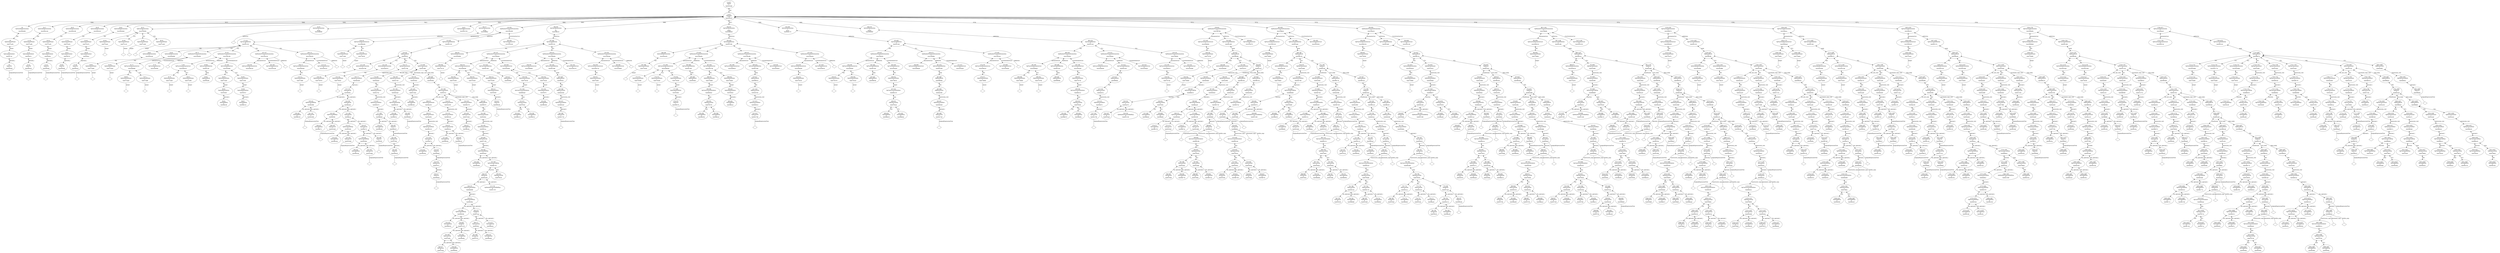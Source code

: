 digraph "G./rose_life.C.dot" {
"0x8309300"[label="5:6\nSgIntVal\n1\n0x8309300\n" ];
"0x8309300" -> "0x8309300__originalExpressionTree__null"[label="originalExpressionTree" dir=none ];
"0x8309300__originalExpressionTree__null"[label="" shape=diamond ];
"0x82fc7dc"[label="4:7\nSgAssignInitializer\n1\n0x82fc7dc\n" ];
"0x82fc7dc" -> "0x8309300"[label="operand_i" dir=both ];
"0x827ca38"[label="3:8\nSgInitializedName\n1\n0x827ca38\n" ];
"0x827ca38" -> "0x82fc7dc"[label="initptr" dir=both ];
"0x42be40f8"[label="2:9\nSgVariableDeclaration\n1\n0x42be40f8\n" ];
"0x42be40f8" -> "0x827ca38"[label="*[0]" dir=both ];
"0x8309330"[label="13:14\nSgIntVal\n1\n0x8309330\n" ];
"0x8309330" -> "0x8309330__originalExpressionTree__null"[label="originalExpressionTree" dir=none ];
"0x8309330__originalExpressionTree__null"[label="" shape=diamond ];
"0x82fc810"[label="12:15\nSgAssignInitializer\n1\n0x82fc810\n" ];
"0x82fc810" -> "0x8309330"[label="operand_i" dir=both ];
"0x827ca88"[label="11:16\nSgInitializedName\n1\n0x827ca88\n" ];
"0x827ca88" -> "0x82fc810"[label="initptr" dir=both ];
"0x42be41e8"[label="10:17\nSgVariableDeclaration\n1\n0x42be41e8\n" ];
"0x42be41e8" -> "0x827ca88"[label="*[0]" dir=both ];
"0x8309360"[label="21:22\nSgIntVal\n1\n0x8309360\n" ];
"0x8309360" -> "0x8309360__originalExpressionTree__null"[label="originalExpressionTree" dir=none ];
"0x8309360__originalExpressionTree__null"[label="" shape=diamond ];
"0x82fc844"[label="20:23\nSgAssignInitializer\n1\n0x82fc844\n" ];
"0x82fc844" -> "0x8309360"[label="operand_i" dir=both ];
"0x827cad8"[label="19:24\nSgInitializedName\n1\n0x827cad8\n" ];
"0x827cad8" -> "0x82fc844"[label="initptr" dir=both ];
"0x42be42d8"[label="18:25\nSgVariableDeclaration\n1\n0x42be42d8\n" ];
"0x42be42d8" -> "0x827cad8"[label="*[0]" dir=both ];
"0x8309390"[label="29:30\nSgIntVal\n1\n0x8309390\n" ];
"0x8309390" -> "0x8309390__originalExpressionTree__null"[label="originalExpressionTree" dir=none ];
"0x8309390__originalExpressionTree__null"[label="" shape=diamond ];
"0x82fc878"[label="28:31\nSgAssignInitializer\n1\n0x82fc878\n" ];
"0x82fc878" -> "0x8309390"[label="operand_i" dir=both ];
"0x827cb28"[label="27:32\nSgInitializedName\n1\n0x827cb28\n" ];
"0x827cb28" -> "0x82fc878"[label="initptr" dir=both ];
"0x42be43c8"[label="26:33\nSgVariableDeclaration\n1\n0x42be43c8\n" ];
"0x42be43c8" -> "0x827cb28"[label="*[0]" dir=both ];
"0x83093c0"[label="37:38\nSgIntVal\n1\n0x83093c0\n" ];
"0x83093c0" -> "0x83093c0__originalExpressionTree__null"[label="originalExpressionTree" dir=none ];
"0x83093c0__originalExpressionTree__null"[label="" shape=diamond ];
"0x82fc8ac"[label="36:39\nSgAssignInitializer\n1\n0x82fc8ac\n" ];
"0x82fc8ac" -> "0x83093c0"[label="operand_i" dir=both ];
"0x827cb78"[label="35:40\nSgInitializedName\n1\n0x827cb78\n" ];
"0x827cb78" -> "0x82fc8ac"[label="initptr" dir=both ];
"0x42be44b8"[label="34:41\nSgVariableDeclaration\n1\n0x42be44b8\n" ];
"0x42be44b8" -> "0x827cb78"[label="*[0]" dir=both ];
"0x827cbc8"[label="43:44\nSgInitializedName\n1\n0x827cbc8\n" ];
"0x827cbc8" -> "0x827cbc8__initptr__null"[label="initptr" dir=none ];
"0x827cbc8__initptr__null"[label="" shape=diamond ];
"0x827cc18"[label="45:46\nSgInitializedName\n1\n0x827cc18\n" ];
"0x827cc18" -> "0x827cc18__initptr__null"[label="initptr" dir=none ];
"0x827cc18__initptr__null"[label="" shape=diamond ];
"0x827cc68"[label="47:48\nSgInitializedName\n1\n0x827cc68\n" ];
"0x827cc68" -> "0x827cc68__initptr__null"[label="initptr" dir=none ];
"0x827cc68__initptr__null"[label="" shape=diamond ];
"0x827ccb8"[label="49:50\nSgInitializedName\n1\n0x827ccb8\n" ];
"0x827ccb8" -> "0x827ccb8__initptr__null"[label="initptr" dir=none ];
"0x827ccb8__initptr__null"[label="" shape=diamond ];
"0x42c59008"[label="42:51\nSgEnumDeclaration\n4\n0x42c59008\n" ];
"0x42c59008" -> "0x827cbc8"[label="*[0]" dir=both ];
"0x42c59008" -> "0x827cc18"[label="*[1]" dir=both ];
"0x42c59008" -> "0x827cc68"[label="*[2]" dir=both ];
"0x42c59008" -> "0x827ccb8"[label="*[3]" dir=both ];
"0x42c9a008"[label="52:53\nSgClassDeclaration\n1\nliving\n0x42c9a008\n" ];
"0x42c9a008" -> "0x42c9a008__definition__null"[label="definition" dir=none ];
"0x42c9a008__definition__null"[label="" shape=diamond ];
"0x42ba1228"[label="54:55\nSgTypedefDeclaration\n0\n0x42ba1228\n" ];
"0x827cd08"[label="59:60\nSgInitializedName\n1\n0x827cd08\n" ];
"0x827cd08" -> "0x827cd08__initptr__null"[label="initptr" dir=none ];
"0x827cd08__initptr__null"[label="" shape=diamond ];
"0x42be45a8"[label="58:61\nSgVariableDeclaration\n1\n0x42be45a8\n" ];
"0x42be45a8" -> "0x827cd08"[label="*[0]" dir=both ];
"0x827cd58"[label="63:64\nSgInitializedName\n1\n0x827cd58\n" ];
"0x827cd58" -> "0x827cd58__initptr__null"[label="initptr" dir=none ];
"0x827cd58__initptr__null"[label="" shape=diamond ];
"0x42be4698"[label="62:65\nSgVariableDeclaration\n1\n0x42be4698\n" ];
"0x42be4698" -> "0x827cd58"[label="*[0]" dir=both ];
"0x827cda8"[label="68:69\nSgInitializedName\n1\n0x827cda8\n" ];
"0x827cda8" -> "0x827cda8__initptr__null"[label="initptr" dir=none ];
"0x827cda8__initptr__null"[label="" shape=diamond ];
"0x827cdf8"[label="70:71\nSgInitializedName\n1\n0x827cdf8\n" ];
"0x827cdf8" -> "0x827cdf8__initptr__null"[label="initptr" dir=none ];
"0x827cdf8__initptr__null"[label="" shape=diamond ];
"0x42b480f8"[label="67:72\nSgFunctionParameterList\n2\n0x42b480f8\n" ];
"0x42b480f8" -> "0x827cda8"[label="*[0]" dir=both ];
"0x42b480f8" -> "0x827cdf8"[label="*[1]" dir=both ];
"0x42d34008"[label="73:74\nSgCtorInitializerList\n0\n0x42d34008\n" ];
"0x42cde008"[label="66:75\nSgMemberFunctionDeclaration\n3\n0x42cde008\n" ];
"0x42cde008" -> "0x42b480f8"[label="parameterList" dir=both ];
"0x42cde008" -> "0x42cde008__definition__null"[label="definition" dir=none ];
"0x42cde008__definition__null"[label="" shape=diamond ];
"0x42cde008" -> "0x42d34008"[label="CtorInitializerList" dir=both ];
"0x827ce48"[label="78:79\nSgInitializedName\n1\n0x827ce48\n" ];
"0x827ce48" -> "0x827ce48__initptr__null"[label="initptr" dir=none ];
"0x827ce48__initptr__null"[label="" shape=diamond ];
"0x827ce98"[label="80:81\nSgInitializedName\n1\n0x827ce98\n" ];
"0x827ce98" -> "0x827ce98__initptr__null"[label="initptr" dir=none ];
"0x827ce98__initptr__null"[label="" shape=diamond ];
"0x42b481e0"[label="77:82\nSgFunctionParameterList\n2\n0x42b481e0\n" ];
"0x42b481e0" -> "0x827ce48"[label="*[0]" dir=both ];
"0x42b481e0" -> "0x827ce98"[label="*[1]" dir=both ];
"0x8395ef8"[label="84:85\nSgBasicBlock\n0\n0x8395ef8\n" ];
"0x83812f0"[label="83:86\nSgFunctionDefinition\n1\n0x83812f0\n" ];
"0x83812f0" -> "0x8395ef8"[label="body" dir=both ];
"0x838b1f8"[label="90:91\nSgVarRefExp\n0\n0x838b1f8\n" ];
"0x82fc8e0"[label="89:92\nSgAssignInitializer\n1\n0x82fc8e0\n" ];
"0x82fc8e0" -> "0x838b1f8"[label="operand_i" dir=both ];
"0x827cee8"[label="88:93\nSgInitializedName\n1\n0x827cee8\n" ];
"0x827cee8" -> "0x82fc8e0"[label="initptr" dir=both ];
"0x838b224"[label="96:97\nSgVarRefExp\n0\n0x838b224\n" ];
"0x82fc914"[label="95:98\nSgAssignInitializer\n1\n0x82fc914\n" ];
"0x82fc914" -> "0x838b224"[label="operand_i" dir=both ];
"0x827cf38"[label="94:99\nSgInitializedName\n1\n0x827cf38\n" ];
"0x827cf38" -> "0x82fc914"[label="initptr" dir=both ];
"0x42d340f0"[label="87:100\nSgCtorInitializerList\n2\n0x42d340f0\n" ];
"0x42d340f0" -> "0x827cee8"[label="*[0]" dir=both ];
"0x42d340f0" -> "0x827cf38"[label="*[1]" dir=both ];
"0x42cde168"[label="76:101\nSgMemberFunctionDeclaration\n3\n0x42cde168\n" ];
"0x42cde168" -> "0x42b481e0"[label="parameterList" dir=both ];
"0x42cde168" -> "0x83812f0"[label="definition" dir=both ];
"0x42cde168" -> "0x42d340f0"[label="CtorInitializerList" dir=both ];
"0x42b482c8"[label="103:104\nSgFunctionParameterList\n0\n0x42b482c8\n" ];
"0x42d341d8"[label="105:106\nSgCtorInitializerList\n0\n0x42d341d8\n" ];
"0x42cde2c8"[label="102:107\nSgMemberFunctionDeclaration\n3\n0x42cde2c8\n" ];
"0x42cde2c8" -> "0x42b482c8"[label="parameterList" dir=both ];
"0x42cde2c8" -> "0x42cde2c8__definition__null"[label="definition" dir=none ];
"0x42cde2c8__definition__null"[label="" shape=diamond ];
"0x42cde2c8" -> "0x42d341d8"[label="CtorInitializerList" dir=both ];
"0x827cf88"[label="110:111\nSgInitializedName\n1\n0x827cf88\n" ];
"0x827cf88" -> "0x827cf88__initptr__null"[label="initptr" dir=none ];
"0x827cf88__initptr__null"[label="" shape=diamond ];
"0x42b483b0"[label="109:112\nSgFunctionParameterList\n1\n0x42b483b0\n" ];
"0x42b483b0" -> "0x827cf88"[label="*[0]" dir=both ];
"0x42d342c0"[label="113:114\nSgCtorInitializerList\n0\n0x42d342c0\n" ];
"0x42cde428"[label="108:115\nSgMemberFunctionDeclaration\n3\n0x42cde428\n" ];
"0x42cde428" -> "0x42b483b0"[label="parameterList" dir=both ];
"0x42cde428" -> "0x42cde428__definition__null"[label="definition" dir=none ];
"0x42cde428__definition__null"[label="" shape=diamond ];
"0x42cde428" -> "0x42d342c0"[label="CtorInitializerList" dir=both ];
"0x8341220"[label="57:116\nSgClassDefinition\n6\n0x8341220\n" ];
"0x8341220" -> "0x42be45a8"[label="*[0]" dir=both ];
"0x8341220" -> "0x42be4698"[label="*[1]" dir=both ];
"0x8341220" -> "0x42cde008"[label="*[2]" dir=both ];
"0x8341220" -> "0x42cde168"[label="*[3]" dir=both ];
"0x8341220" -> "0x42cde2c8"[label="*[4]" dir=both ];
"0x8341220" -> "0x42cde428"[label="*[5]" dir=both ];
"0x42c9a9bc"[label="56:117\nSgClassDeclaration\n1\nliving\n0x42c9a9bc\n" ];
"0x42c9a9bc" -> "0x8341220"[label="definition" dir=both ];
"0x827cfd8"[label="120:121\nSgInitializedName\n1\n0x827cfd8\n" ];
"0x827cfd8" -> "0x827cfd8__initptr__null"[label="initptr" dir=none ];
"0x827cfd8__initptr__null"[label="" shape=diamond ];
"0x827d028"[label="122:123\nSgInitializedName\n1\n0x827d028\n" ];
"0x827d028" -> "0x827d028__initptr__null"[label="initptr" dir=none ];
"0x827d028__initptr__null"[label="" shape=diamond ];
"0x42b48498"[label="119:124\nSgFunctionParameterList\n2\n0x42b48498\n" ];
"0x42b48498" -> "0x827cfd8"[label="*[0]" dir=both ];
"0x42b48498" -> "0x827d028"[label="*[1]" dir=both ];
"0x827d078"[label="128:129\nSgInitializedName\n1\n0x827d078\n" ];
"0x827d078" -> "0x827d078__initptr__null"[label="initptr" dir=none ];
"0x827d078__initptr__null"[label="" shape=diamond ];
"0x42be4788"[label="127:130\nSgVariableDeclaration\n1\n0x42be4788\n" ];
"0x42be4788" -> "0x827d078"[label="*[0]" dir=both ];
"0x827d0c8"[label="132:133\nSgInitializedName\n1\n0x827d0c8\n" ];
"0x827d0c8" -> "0x827d0c8__initptr__null"[label="initptr" dir=none ];
"0x827d0c8__initptr__null"[label="" shape=diamond ];
"0x42be4878"[label="131:134\nSgVariableDeclaration\n1\n0x42be4878\n" ];
"0x42be4878" -> "0x827d0c8"[label="*[0]" dir=both ];
"0x838b250"[label="139:140\nSgVarRefExp\n0\n0x838b250\n" ];
"0x83a1600"[label="141:142\nSgEnumVal\n1\n0x83a1600\n" ];
"0x83a1600" -> "0x83a1600__originalExpressionTree__null"[label="originalExpressionTree" dir=none ];
"0x83a1600__originalExpressionTree__null"[label="" shape=diamond ];
"0x83b2f68"[label="138:143\nSgPntrArrRefExp\n2\n0x83b2f68\n" ];
"0x83b2f68" -> "0x838b250"[label="lhs_operand_i" dir=both ];
"0x83b2f68" -> "0x83a1600"[label="rhs_operand_i" dir=both ];
"0x838b27c"[label="146:147\nSgVarRefExp\n0\n0x838b27c\n" ];
"0x83a1648"[label="148:149\nSgEnumVal\n1\n0x83a1648\n" ];
"0x83a1648" -> "0x83a1648__originalExpressionTree__null"[label="originalExpressionTree" dir=none ];
"0x83a1648__originalExpressionTree__null"[label="" shape=diamond ];
"0x83b2f9c"[label="145:150\nSgPntrArrRefExp\n2\n0x83b2f9c\n" ];
"0x83b2f9c" -> "0x838b27c"[label="lhs_operand_i" dir=both ];
"0x83b2f9c" -> "0x83a1648"[label="rhs_operand_i" dir=both ];
"0x838b2a8"[label="153:154\nSgVarRefExp\n0\n0x838b2a8\n" ];
"0x83a1690"[label="155:156\nSgEnumVal\n1\n0x83a1690\n" ];
"0x83a1690" -> "0x83a1690__originalExpressionTree__null"[label="originalExpressionTree" dir=none ];
"0x83a1690__originalExpressionTree__null"[label="" shape=diamond ];
"0x83b2fd0"[label="152:157\nSgPntrArrRefExp\n2\n0x83b2fd0\n" ];
"0x83b2fd0" -> "0x838b2a8"[label="lhs_operand_i" dir=both ];
"0x83b2fd0" -> "0x83a1690"[label="rhs_operand_i" dir=both ];
"0x838b2d4"[label="160:161\nSgVarRefExp\n0\n0x838b2d4\n" ];
"0x83a16d8"[label="162:163\nSgEnumVal\n1\n0x83a16d8\n" ];
"0x83a16d8" -> "0x83a16d8__originalExpressionTree__null"[label="originalExpressionTree" dir=none ];
"0x83a16d8__originalExpressionTree__null"[label="" shape=diamond ];
"0x83b3004"[label="159:164\nSgPntrArrRefExp\n2\n0x83b3004\n" ];
"0x83b3004" -> "0x838b2d4"[label="lhs_operand_i" dir=both ];
"0x83b3004" -> "0x83a16d8"[label="rhs_operand_i" dir=both ];
"0x83093f0"[label="165:166\nSgIntVal\n1\n0x83093f0\n" ];
"0x83093f0" -> "0x83093f0__originalExpressionTree__null"[label="originalExpressionTree" dir=none ];
"0x83093f0__originalExpressionTree__null"[label="" shape=diamond ];
"0x83bfc70"[label="158:167\nSgAssignOp\n2\n0x83bfc70\n" ];
"0x83bfc70" -> "0x83b3004"[label="lhs_operand_i" dir=both ];
"0x83bfc70" -> "0x83093f0"[label="rhs_operand_i" dir=both ];
"0x83bfca4"[label="151:168\nSgAssignOp\n2\n0x83bfca4\n" ];
"0x83bfca4" -> "0x83b2fd0"[label="lhs_operand_i" dir=both ];
"0x83bfca4" -> "0x83bfc70"[label="rhs_operand_i" dir=both ];
"0x83bfcd8"[label="144:169\nSgAssignOp\n2\n0x83bfcd8\n" ];
"0x83bfcd8" -> "0x83b2f9c"[label="lhs_operand_i" dir=both ];
"0x83bfcd8" -> "0x83bfca4"[label="rhs_operand_i" dir=both ];
"0x83bfd0c"[label="137:170\nSgAssignOp\n2\n0x83bfd0c\n" ];
"0x83bfd0c" -> "0x83b2f68"[label="lhs_operand_i" dir=both ];
"0x83bfd0c" -> "0x83bfcd8"[label="rhs_operand_i" dir=both ];
"0x83d5440"[label="136:171\nSgExpressionRoot\n1\n0x83d5440\n" ];
"0x83d5440" -> "0x83bfd0c"[label="operand_i" dir=both ];
"0x83cc798"[label="135:172\nSgExprStatement\n1\n0x83cc798\n" ];
"0x83cc798" -> "0x83d5440"[label="expression_root" dir=both ];
"0x838b300"[label="178:179\nSgVarRefExp\n0\n0x838b300\n" ];
"0x8309450"[label="182:183\nSgIntVal\n1\n0x8309450\n" ];
"0x8309450" -> "0x8309450__originalExpressionTree__null"[label="originalExpressionTree" dir=none ];
"0x8309450__originalExpressionTree__null"[label="" shape=diamond ];
"0x83f7948"[label="181:184\nSgMinusOp\n1\n0x83f7948\n" ];
"0x83f7948" -> "0x8309450"[label="operand_i" dir=both ];
"0x8309420"[label="180:185\nSgIntVal\n1\n0x8309420\n" ];
"0x8309420" -> "0x83f7948"[label="originalExpressionTree" dir=both ];
"0x83bfd40"[label="177:186\nSgAssignOp\n2\n0x83bfd40\n" ];
"0x83bfd40" -> "0x838b300"[label="lhs_operand_i" dir=both ];
"0x83bfd40" -> "0x8309420"[label="rhs_operand_i" dir=both ];
"0x83d5474"[label="176:187\nSgExpressionRoot\n1\n0x83d5474\n" ];
"0x83d5474" -> "0x83bfd40"[label="operand_i" dir=both ];
"0x83cc7bc"[label="175:188\nSgExprStatement\n1\n0x83cc7bc\n" ];
"0x83cc7bc" -> "0x83d5474"[label="expression_root" dir=both ];
"0x83eebe0"[label="174:189\nSgForInitStatement\n1\n0x83eebe0\n" ];
"0x83eebe0" -> "0x83cc7bc"[label="*[0]" dir=both ];
"0x838b32c"[label="193:194\nSgVarRefExp\n0\n0x838b32c\n" ];
"0x8309480"[label="195:196\nSgIntVal\n1\n0x8309480\n" ];
"0x8309480" -> "0x8309480__originalExpressionTree__null"[label="originalExpressionTree" dir=none ];
"0x8309480__originalExpressionTree__null"[label="" shape=diamond ];
"0x8404518"[label="192:197\nSgLessOrEqualOp\n2\n0x8404518\n" ];
"0x8404518" -> "0x838b32c"[label="lhs_operand_i" dir=both ];
"0x8404518" -> "0x8309480"[label="rhs_operand_i" dir=both ];
"0x83d54a8"[label="191:198\nSgExpressionRoot\n1\n0x83d54a8\n" ];
"0x83d54a8" -> "0x8404518"[label="operand_i" dir=both ];
"0x83cc7e0"[label="190:199\nSgExprStatement\n1\n0x83cc7e0\n" ];
"0x83cc7e0" -> "0x83d54a8"[label="expression_root" dir=both ];
"0x838b358"[label="202:203\nSgVarRefExp\n0\n0x838b358\n" ];
"0x84110a0"[label="201:204\nSgPlusPlusOp\n1\n0x84110a0\n" ];
"0x84110a0" -> "0x838b358"[label="operand_i" dir=both ];
"0x83d54dc"[label="200:205\nSgExpressionRoot\n1\n0x83d54dc\n" ];
"0x83d54dc" -> "0x84110a0"[label="operand_i" dir=both ];
"0x838b384"[label="212:213\nSgVarRefExp\n0\n0x838b384\n" ];
"0x83094e0"[label="216:217\nSgIntVal\n1\n0x83094e0\n" ];
"0x83094e0" -> "0x83094e0__originalExpressionTree__null"[label="originalExpressionTree" dir=none ];
"0x83094e0__originalExpressionTree__null"[label="" shape=diamond ];
"0x83f797c"[label="215:218\nSgMinusOp\n1\n0x83f797c\n" ];
"0x83f797c" -> "0x83094e0"[label="operand_i" dir=both ];
"0x83094b0"[label="214:219\nSgIntVal\n1\n0x83094b0\n" ];
"0x83094b0" -> "0x83f797c"[label="originalExpressionTree" dir=both ];
"0x83bfd74"[label="211:220\nSgAssignOp\n2\n0x83bfd74\n" ];
"0x83bfd74" -> "0x838b384"[label="lhs_operand_i" dir=both ];
"0x83bfd74" -> "0x83094b0"[label="rhs_operand_i" dir=both ];
"0x83d5510"[label="210:221\nSgExpressionRoot\n1\n0x83d5510\n" ];
"0x83d5510" -> "0x83bfd74"[label="operand_i" dir=both ];
"0x83cc804"[label="209:222\nSgExprStatement\n1\n0x83cc804\n" ];
"0x83cc804" -> "0x83d5510"[label="expression_root" dir=both ];
"0x83eec04"[label="208:223\nSgForInitStatement\n1\n0x83eec04\n" ];
"0x83eec04" -> "0x83cc804"[label="*[0]" dir=both ];
"0x838b3b0"[label="227:228\nSgVarRefExp\n0\n0x838b3b0\n" ];
"0x8309510"[label="229:230\nSgIntVal\n1\n0x8309510\n" ];
"0x8309510" -> "0x8309510__originalExpressionTree__null"[label="originalExpressionTree" dir=none ];
"0x8309510__originalExpressionTree__null"[label="" shape=diamond ];
"0x840454c"[label="226:231\nSgLessOrEqualOp\n2\n0x840454c\n" ];
"0x840454c" -> "0x838b3b0"[label="lhs_operand_i" dir=both ];
"0x840454c" -> "0x8309510"[label="rhs_operand_i" dir=both ];
"0x83d5544"[label="225:232\nSgExpressionRoot\n1\n0x83d5544\n" ];
"0x83d5544" -> "0x840454c"[label="operand_i" dir=both ];
"0x83cc828"[label="224:233\nSgExprStatement\n1\n0x83cc828\n" ];
"0x83cc828" -> "0x83d5544"[label="expression_root" dir=both ];
"0x838b3dc"[label="236:237\nSgVarRefExp\n0\n0x838b3dc\n" ];
"0x84110d4"[label="235:238\nSgPlusPlusOp\n1\n0x84110d4\n" ];
"0x84110d4" -> "0x838b3dc"[label="operand_i" dir=both ];
"0x83d5578"[label="234:239\nSgExpressionRoot\n1\n0x83d5578\n" ];
"0x83d5578" -> "0x84110d4"[label="operand_i" dir=both ];
"0x838b408"[label="245:246\nSgVarRefExp\n0\n0x838b408\n" ];
"0x838b434"[label="252:253\nSgVarRefExp\n0\n0x838b434\n" ];
"0x841f348"[label="256:257\nSgThisExp\n0\n0x841f348\n" ];
"0x838b460"[label="258:259\nSgVarRefExp\n0\n0x838b460\n" ];
"0x842af08"[label="255:260\nSgArrowExp\n2\n0x842af08\n" ];
"0x842af08" -> "0x841f348"[label="lhs_operand_i" dir=both ];
"0x842af08" -> "0x838b460"[label="rhs_operand_i" dir=both ];
"0x838b48c"[label="261:262\nSgVarRefExp\n0\n0x838b48c\n" ];
"0x8437a78"[label="254:263\nSgAddOp\n2\n0x8437a78\n" ];
"0x8437a78" -> "0x842af08"[label="lhs_operand_i" dir=both ];
"0x8437a78" -> "0x838b48c"[label="rhs_operand_i" dir=both ];
"0x83b3038"[label="251:264\nSgPntrArrRefExp\n2\n0x83b3038\n" ];
"0x83b3038" -> "0x838b434"[label="lhs_operand_i" dir=both ];
"0x83b3038" -> "0x8437a78"[label="rhs_operand_i" dir=both ];
"0x841f378"[label="267:268\nSgThisExp\n0\n0x841f378\n" ];
"0x838b4b8"[label="269:270\nSgVarRefExp\n0\n0x838b4b8\n" ];
"0x842af3c"[label="266:271\nSgArrowExp\n2\n0x842af3c\n" ];
"0x842af3c" -> "0x841f378"[label="lhs_operand_i" dir=both ];
"0x842af3c" -> "0x838b4b8"[label="rhs_operand_i" dir=both ];
"0x838b4e4"[label="272:273\nSgVarRefExp\n0\n0x838b4e4\n" ];
"0x8437aac"[label="265:274\nSgAddOp\n2\n0x8437aac\n" ];
"0x8437aac" -> "0x842af3c"[label="lhs_operand_i" dir=both ];
"0x8437aac" -> "0x838b4e4"[label="rhs_operand_i" dir=both ];
"0x83b306c"[label="250:275\nSgPntrArrRefExp\n2\n0x83b306c\n" ];
"0x83b306c" -> "0x83b3038"[label="lhs_operand_i" dir=both ];
"0x83b306c" -> "0x8437aac"[label="rhs_operand_i" dir=both ];
"0x8444698"[label="249:276\nSgPointerDerefExp\n1\n0x8444698\n" ];
"0x8444698" -> "0x83b306c"[label="operand_i" dir=both ];
"0x84511f0"[label="277:278\nSgMemberFunctionRefExp\n0\n0x84511f0\n" ];
"0x845ecb8"[label="248:279\nSgDotExp\n2\n0x845ecb8\n" ];
"0x845ecb8" -> "0x8444698"[label="lhs_operand_i" dir=both ];
"0x845ecb8" -> "0x84511f0"[label="rhs_operand_i" dir=both ];
"0x8478320"[label="280:281\nSgExprListExp\n0\n0x8478320\n" ];
"0x846b7e0"[label="247:282\nSgFunctionCallExp\n2\n0x846b7e0\n" ];
"0x846b7e0" -> "0x845ecb8"[label="function" dir=both ];
"0x846b7e0" -> "0x8478320"[label="args" dir=both ];
"0x83b30a0"[label="244:283\nSgPntrArrRefExp\n2\n0x83b30a0\n" ];
"0x83b30a0" -> "0x838b408"[label="lhs_operand_i" dir=both ];
"0x83b30a0" -> "0x846b7e0"[label="rhs_operand_i" dir=both ];
"0x8411108"[label="243:284\nSgPlusPlusOp\n1\n0x8411108\n" ];
"0x8411108" -> "0x83b30a0"[label="operand_i" dir=both ];
"0x83d55ac"[label="242:285\nSgExpressionRoot\n1\n0x83d55ac\n" ];
"0x83d55ac" -> "0x8411108"[label="operand_i" dir=both ];
"0x83cc84c"[label="241:286\nSgExprStatement\n1\n0x83cc84c\n" ];
"0x83cc84c" -> "0x83d55ac"[label="expression_root" dir=both ];
"0x8395f70"[label="240:287\nSgBasicBlock\n1\n0x8395f70\n" ];
"0x8395f70" -> "0x83cc84c"[label="*[0]" dir=both ];
"0x83e1fcc"[label="207:288\nSgForStatement\n4\n0x83e1fcc\n" ];
"0x83e1fcc" -> "0x83eec04"[label="for_init_stmt" dir=both ];
"0x83e1fcc" -> "0x83cc828"[label="test" dir=both ];
"0x83e1fcc" -> "0x83d5578"[label="increment_expr_root" dir=both ];
"0x83e1fcc" -> "0x8395f70"[label="loop_body" dir=both ];
"0x8395f48"[label="206:289\nSgBasicBlock\n1\n0x8395f48\n" ];
"0x8395f48" -> "0x83e1fcc"[label="*[0]" dir=both ];
"0x83e1f98"[label="173:290\nSgForStatement\n4\n0x83e1f98\n" ];
"0x83e1f98" -> "0x83eebe0"[label="for_init_stmt" dir=both ];
"0x83e1f98" -> "0x83cc7e0"[label="test" dir=both ];
"0x83e1f98" -> "0x83d54dc"[label="increment_expr_root" dir=both ];
"0x83e1f98" -> "0x8395f48"[label="loop_body" dir=both ];
"0x8395f20"[label="126:291\nSgBasicBlock\n4\n0x8395f20\n" ];
"0x8395f20" -> "0x42be4788"[label="*[0]" dir=both ];
"0x8395f20" -> "0x42be4878"[label="*[1]" dir=both ];
"0x8395f20" -> "0x83cc798"[label="*[2]" dir=both ];
"0x8395f20" -> "0x83e1f98"[label="*[3]" dir=both ];
"0x8381318"[label="125:292\nSgFunctionDefinition\n1\n0x8381318\n" ];
"0x8381318" -> "0x8395f20"[label="body" dir=both ];
"0x42d343a8"[label="293:294\nSgCtorInitializerList\n0\n0x42d343a8\n" ];
"0x42cde588"[label="118:295\nSgMemberFunctionDeclaration\n3\n0x42cde588\n" ];
"0x42cde588" -> "0x42b48498"[label="parameterList" dir=both ];
"0x42cde588" -> "0x8381318"[label="definition" dir=both ];
"0x42cde588" -> "0x42d343a8"[label="CtorInitializerList" dir=both ];
"0x827d118"[label="299:300\nSgInitializedName\n1\n0x827d118\n" ];
"0x827d118" -> "0x827d118__initptr__null"[label="initptr" dir=none ];
"0x827d118__initptr__null"[label="" shape=diamond ];
"0x42be4968"[label="298:301\nSgVariableDeclaration\n1\n0x42be4968\n" ];
"0x42be4968" -> "0x827d118"[label="*[0]" dir=both ];
"0x827d168"[label="304:305\nSgInitializedName\n1\n0x827d168\n" ];
"0x827d168" -> "0x827d168__initptr__null"[label="initptr" dir=none ];
"0x827d168__initptr__null"[label="" shape=diamond ];
"0x827d1b8"[label="306:307\nSgInitializedName\n1\n0x827d1b8\n" ];
"0x827d1b8" -> "0x827d1b8__initptr__null"[label="initptr" dir=none ];
"0x827d1b8__initptr__null"[label="" shape=diamond ];
"0x8309540"[label="310:311\nSgIntVal\n1\n0x8309540\n" ];
"0x8309540" -> "0x8309540__originalExpressionTree__null"[label="originalExpressionTree" dir=none ];
"0x8309540__originalExpressionTree__null"[label="" shape=diamond ];
"0x82fc948"[label="309:312\nSgAssignInitializer\n1\n0x82fc948\n" ];
"0x82fc948" -> "0x8309540"[label="operand_i" dir=both ];
"0x827d208"[label="308:313\nSgInitializedName\n1\n0x827d208\n" ];
"0x827d208" -> "0x82fc948"[label="initptr" dir=both ];
"0x42b48580"[label="303:314\nSgFunctionParameterList\n3\n0x42b48580\n" ];
"0x42b48580" -> "0x827d168"[label="*[0]" dir=both ];
"0x42b48580" -> "0x827d1b8"[label="*[1]" dir=both ];
"0x42b48580" -> "0x827d208"[label="*[2]" dir=both ];
"0x8395f98"[label="316:317\nSgBasicBlock\n0\n0x8395f98\n" ];
"0x8381340"[label="315:318\nSgFunctionDefinition\n1\n0x8381340\n" ];
"0x8381340" -> "0x8395f98"[label="body" dir=both ];
"0x838b510"[label="323:324\nSgVarRefExp\n0\n0x838b510\n" ];
"0x838b53c"[label="325:326\nSgVarRefExp\n0\n0x838b53c\n" ];
"0x847834c"[label="322:327\nSgExprListExp\n2\n0x847834c\n" ];
"0x847834c" -> "0x838b510"[label="*[0]" dir=both ];
"0x847834c" -> "0x838b53c"[label="*[1]" dir=both ];
"0x84940a8"[label="321:328\nSgConstructorInitializer\n1\n0x84940a8\n" ];
"0x84940a8" -> "0x847834c"[label="args" dir=both ];
"0x827d258"[label="320:329\nSgInitializedName\n1\n0x827d258\n" ];
"0x827d258" -> "0x84940a8"[label="initptr" dir=both ];
"0x838b568"[label="332:333\nSgVarRefExp\n0\n0x838b568\n" ];
"0x82fc97c"[label="331:334\nSgAssignInitializer\n1\n0x82fc97c\n" ];
"0x82fc97c" -> "0x838b568"[label="operand_i" dir=both ];
"0x827d2a8"[label="330:335\nSgInitializedName\n1\n0x827d2a8\n" ];
"0x827d2a8" -> "0x82fc97c"[label="initptr" dir=both ];
"0x42d34490"[label="319:336\nSgCtorInitializerList\n2\n0x42d34490\n" ];
"0x42d34490" -> "0x827d258"[label="*[0]" dir=both ];
"0x42d34490" -> "0x827d2a8"[label="*[1]" dir=both ];
"0x42cde6e8"[label="302:337\nSgMemberFunctionDeclaration\n3\n0x42cde6e8\n" ];
"0x42cde6e8" -> "0x42b48580"[label="parameterList" dir=both ];
"0x42cde6e8" -> "0x8381340"[label="definition" dir=both ];
"0x42cde6e8" -> "0x42d34490"[label="CtorInitializerList" dir=both ];
"0x42b48668"[label="339:340\nSgFunctionParameterList\n0\n0x42b48668\n" ];
"0x83a1720"[label="345:346\nSgEnumVal\n1\n0x83a1720\n" ];
"0x83a1720" -> "0x83a1720__originalExpressionTree__null"[label="originalExpressionTree" dir=none ];
"0x83a1720__originalExpressionTree__null"[label="" shape=diamond ];
"0x83d55e0"[label="344:347\nSgExpressionRoot\n1\n0x83d55e0\n" ];
"0x83d55e0" -> "0x83a1720"[label="operand_i" dir=both ];
"0x84a42b0"[label="343:348\nSgReturnStmt\n1\n0x84a42b0\n" ];
"0x84a42b0" -> "0x83d55e0"[label="expression_root" dir=both ];
"0x8395fc0"[label="342:349\nSgBasicBlock\n1\n0x8395fc0\n" ];
"0x8395fc0" -> "0x84a42b0"[label="*[0]" dir=both ];
"0x8381368"[label="341:350\nSgFunctionDefinition\n1\n0x8381368\n" ];
"0x8381368" -> "0x8395fc0"[label="body" dir=both ];
"0x42d34578"[label="351:352\nSgCtorInitializerList\n0\n0x42d34578\n" ];
"0x42cde848"[label="338:353\nSgMemberFunctionDeclaration\n3\n0x42cde848\n" ];
"0x42cde848" -> "0x42b48668"[label="parameterList" dir=both ];
"0x42cde848" -> "0x8381368"[label="definition" dir=both ];
"0x42cde848" -> "0x42d34578"[label="CtorInitializerList" dir=both ];
"0x827d2f8"[label="356:357\nSgInitializedName\n1\n0x827d2f8\n" ];
"0x827d2f8" -> "0x827d2f8__initptr__null"[label="initptr" dir=none ];
"0x827d2f8__initptr__null"[label="" shape=diamond ];
"0x42b48750"[label="355:358\nSgFunctionParameterList\n1\n0x42b48750\n" ];
"0x42b48750" -> "0x827d2f8"[label="*[0]" dir=both ];
"0x42d34660"[label="359:360\nSgCtorInitializerList\n0\n0x42d34660\n" ];
"0x42cde9a8"[label="354:361\nSgMemberFunctionDeclaration\n3\n0x42cde9a8\n" ];
"0x42cde9a8" -> "0x42b48750"[label="parameterList" dir=both ];
"0x42cde9a8" -> "0x42cde9a8__definition__null"[label="definition" dir=none ];
"0x42cde9a8__definition__null"[label="" shape=diamond ];
"0x42cde9a8" -> "0x42d34660"[label="CtorInitializerList" dir=both ];
"0x8341250"[label="297:362\nSgClassDefinition\n4\n0x8341250\n" ];
"0x8341250" -> "0x42be4968"[label="*[0]" dir=both ];
"0x8341250" -> "0x42cde6e8"[label="*[1]" dir=both ];
"0x8341250" -> "0x42cde848"[label="*[2]" dir=both ];
"0x8341250" -> "0x42cde9a8"[label="*[3]" dir=both ];
"0x42c9b25c"[label="296:363\nSgClassDeclaration\n1\nfox\n0x42c9b25c\n" ];
"0x42c9b25c" -> "0x8341250"[label="definition" dir=both ];
"0x827d348"[label="367:368\nSgInitializedName\n1\n0x827d348\n" ];
"0x827d348" -> "0x827d348__initptr__null"[label="initptr" dir=none ];
"0x827d348__initptr__null"[label="" shape=diamond ];
"0x42be4a58"[label="366:369\nSgVariableDeclaration\n1\n0x42be4a58\n" ];
"0x42be4a58" -> "0x827d348"[label="*[0]" dir=both ];
"0x827d398"[label="372:373\nSgInitializedName\n1\n0x827d398\n" ];
"0x827d398" -> "0x827d398__initptr__null"[label="initptr" dir=none ];
"0x827d398__initptr__null"[label="" shape=diamond ];
"0x827d3e8"[label="374:375\nSgInitializedName\n1\n0x827d3e8\n" ];
"0x827d3e8" -> "0x827d3e8__initptr__null"[label="initptr" dir=none ];
"0x827d3e8__initptr__null"[label="" shape=diamond ];
"0x8309570"[label="378:379\nSgIntVal\n1\n0x8309570\n" ];
"0x8309570" -> "0x8309570__originalExpressionTree__null"[label="originalExpressionTree" dir=none ];
"0x8309570__originalExpressionTree__null"[label="" shape=diamond ];
"0x82fc9b0"[label="377:380\nSgAssignInitializer\n1\n0x82fc9b0\n" ];
"0x82fc9b0" -> "0x8309570"[label="operand_i" dir=both ];
"0x827d438"[label="376:381\nSgInitializedName\n1\n0x827d438\n" ];
"0x827d438" -> "0x82fc9b0"[label="initptr" dir=both ];
"0x42b48838"[label="371:382\nSgFunctionParameterList\n3\n0x42b48838\n" ];
"0x42b48838" -> "0x827d398"[label="*[0]" dir=both ];
"0x42b48838" -> "0x827d3e8"[label="*[1]" dir=both ];
"0x42b48838" -> "0x827d438"[label="*[2]" dir=both ];
"0x8395fe8"[label="384:385\nSgBasicBlock\n0\n0x8395fe8\n" ];
"0x8381390"[label="383:386\nSgFunctionDefinition\n1\n0x8381390\n" ];
"0x8381390" -> "0x8395fe8"[label="body" dir=both ];
"0x838b594"[label="391:392\nSgVarRefExp\n0\n0x838b594\n" ];
"0x838b5c0"[label="393:394\nSgVarRefExp\n0\n0x838b5c0\n" ];
"0x8478378"[label="390:395\nSgExprListExp\n2\n0x8478378\n" ];
"0x8478378" -> "0x838b594"[label="*[0]" dir=both ];
"0x8478378" -> "0x838b5c0"[label="*[1]" dir=both ];
"0x84940e4"[label="389:396\nSgConstructorInitializer\n1\n0x84940e4\n" ];
"0x84940e4" -> "0x8478378"[label="args" dir=both ];
"0x827d488"[label="388:397\nSgInitializedName\n1\n0x827d488\n" ];
"0x827d488" -> "0x84940e4"[label="initptr" dir=both ];
"0x838b5ec"[label="400:401\nSgVarRefExp\n0\n0x838b5ec\n" ];
"0x82fc9e4"[label="399:402\nSgAssignInitializer\n1\n0x82fc9e4\n" ];
"0x82fc9e4" -> "0x838b5ec"[label="operand_i" dir=both ];
"0x827d4d8"[label="398:403\nSgInitializedName\n1\n0x827d4d8\n" ];
"0x827d4d8" -> "0x82fc9e4"[label="initptr" dir=both ];
"0x42d34748"[label="387:404\nSgCtorInitializerList\n2\n0x42d34748\n" ];
"0x42d34748" -> "0x827d488"[label="*[0]" dir=both ];
"0x42d34748" -> "0x827d4d8"[label="*[1]" dir=both ];
"0x42cdeb08"[label="370:405\nSgMemberFunctionDeclaration\n3\n0x42cdeb08\n" ];
"0x42cdeb08" -> "0x42b48838"[label="parameterList" dir=both ];
"0x42cdeb08" -> "0x8381390"[label="definition" dir=both ];
"0x42cdeb08" -> "0x42d34748"[label="CtorInitializerList" dir=both ];
"0x42b48920"[label="407:408\nSgFunctionParameterList\n0\n0x42b48920\n" ];
"0x83a1768"[label="413:414\nSgEnumVal\n1\n0x83a1768\n" ];
"0x83a1768" -> "0x83a1768__originalExpressionTree__null"[label="originalExpressionTree" dir=none ];
"0x83a1768__originalExpressionTree__null"[label="" shape=diamond ];
"0x83d5614"[label="412:415\nSgExpressionRoot\n1\n0x83d5614\n" ];
"0x83d5614" -> "0x83a1768"[label="operand_i" dir=both ];
"0x84a42d4"[label="411:416\nSgReturnStmt\n1\n0x84a42d4\n" ];
"0x84a42d4" -> "0x83d5614"[label="expression_root" dir=both ];
"0x8396010"[label="410:417\nSgBasicBlock\n1\n0x8396010\n" ];
"0x8396010" -> "0x84a42d4"[label="*[0]" dir=both ];
"0x83813b8"[label="409:418\nSgFunctionDefinition\n1\n0x83813b8\n" ];
"0x83813b8" -> "0x8396010"[label="body" dir=both ];
"0x42d34830"[label="419:420\nSgCtorInitializerList\n0\n0x42d34830\n" ];
"0x42cdec68"[label="406:421\nSgMemberFunctionDeclaration\n3\n0x42cdec68\n" ];
"0x42cdec68" -> "0x42b48920"[label="parameterList" dir=both ];
"0x42cdec68" -> "0x83813b8"[label="definition" dir=both ];
"0x42cdec68" -> "0x42d34830"[label="CtorInitializerList" dir=both ];
"0x827d528"[label="424:425\nSgInitializedName\n1\n0x827d528\n" ];
"0x827d528" -> "0x827d528__initptr__null"[label="initptr" dir=none ];
"0x827d528__initptr__null"[label="" shape=diamond ];
"0x42b48a08"[label="423:426\nSgFunctionParameterList\n1\n0x42b48a08\n" ];
"0x42b48a08" -> "0x827d528"[label="*[0]" dir=both ];
"0x42d34918"[label="427:428\nSgCtorInitializerList\n0\n0x42d34918\n" ];
"0x42cdedc8"[label="422:429\nSgMemberFunctionDeclaration\n3\n0x42cdedc8\n" ];
"0x42cdedc8" -> "0x42b48a08"[label="parameterList" dir=both ];
"0x42cdedc8" -> "0x42cdedc8__definition__null"[label="definition" dir=none ];
"0x42cdedc8__definition__null"[label="" shape=diamond ];
"0x42cdedc8" -> "0x42d34918"[label="CtorInitializerList" dir=both ];
"0x8341280"[label="365:430\nSgClassDefinition\n4\n0x8341280\n" ];
"0x8341280" -> "0x42be4a58"[label="*[0]" dir=both ];
"0x8341280" -> "0x42cdeb08"[label="*[1]" dir=both ];
"0x8341280" -> "0x42cdec68"[label="*[2]" dir=both ];
"0x8341280" -> "0x42cdedc8"[label="*[3]" dir=both ];
"0x42c9b9e8"[label="364:431\nSgClassDeclaration\n1\nrabbit\n0x42c9b9e8\n" ];
"0x42c9b9e8" -> "0x8341280"[label="definition" dir=both ];
"0x827d578"[label="436:437\nSgInitializedName\n1\n0x827d578\n" ];
"0x827d578" -> "0x827d578__initptr__null"[label="initptr" dir=none ];
"0x827d578__initptr__null"[label="" shape=diamond ];
"0x827d5c8"[label="438:439\nSgInitializedName\n1\n0x827d5c8\n" ];
"0x827d5c8" -> "0x827d5c8__initptr__null"[label="initptr" dir=none ];
"0x827d5c8__initptr__null"[label="" shape=diamond ];
"0x42b48af0"[label="435:440\nSgFunctionParameterList\n2\n0x42b48af0\n" ];
"0x42b48af0" -> "0x827d578"[label="*[0]" dir=both ];
"0x42b48af0" -> "0x827d5c8"[label="*[1]" dir=both ];
"0x8396038"[label="442:443\nSgBasicBlock\n0\n0x8396038\n" ];
"0x83813e0"[label="441:444\nSgFunctionDefinition\n1\n0x83813e0\n" ];
"0x83813e0" -> "0x8396038"[label="body" dir=both ];
"0x838b618"[label="449:450\nSgVarRefExp\n0\n0x838b618\n" ];
"0x838b644"[label="451:452\nSgVarRefExp\n0\n0x838b644\n" ];
"0x84783a4"[label="448:453\nSgExprListExp\n2\n0x84783a4\n" ];
"0x84783a4" -> "0x838b618"[label="*[0]" dir=both ];
"0x84783a4" -> "0x838b644"[label="*[1]" dir=both ];
"0x8494120"[label="447:454\nSgConstructorInitializer\n1\n0x8494120\n" ];
"0x8494120" -> "0x84783a4"[label="args" dir=both ];
"0x827d618"[label="446:455\nSgInitializedName\n1\n0x827d618\n" ];
"0x827d618" -> "0x8494120"[label="initptr" dir=both ];
"0x42d34a00"[label="445:456\nSgCtorInitializerList\n1\n0x42d34a00\n" ];
"0x42d34a00" -> "0x827d618"[label="*[0]" dir=both ];
"0x42cdef28"[label="434:457\nSgMemberFunctionDeclaration\n3\n0x42cdef28\n" ];
"0x42cdef28" -> "0x42b48af0"[label="parameterList" dir=both ];
"0x42cdef28" -> "0x83813e0"[label="definition" dir=both ];
"0x42cdef28" -> "0x42d34a00"[label="CtorInitializerList" dir=both ];
"0x42b48bd8"[label="459:460\nSgFunctionParameterList\n0\n0x42b48bd8\n" ];
"0x83a17b0"[label="465:466\nSgEnumVal\n1\n0x83a17b0\n" ];
"0x83a17b0" -> "0x83a17b0__originalExpressionTree__null"[label="originalExpressionTree" dir=none ];
"0x83a17b0__originalExpressionTree__null"[label="" shape=diamond ];
"0x83d5648"[label="464:467\nSgExpressionRoot\n1\n0x83d5648\n" ];
"0x83d5648" -> "0x83a17b0"[label="operand_i" dir=both ];
"0x84a42f8"[label="463:468\nSgReturnStmt\n1\n0x84a42f8\n" ];
"0x84a42f8" -> "0x83d5648"[label="expression_root" dir=both ];
"0x8396060"[label="462:469\nSgBasicBlock\n1\n0x8396060\n" ];
"0x8396060" -> "0x84a42f8"[label="*[0]" dir=both ];
"0x8381408"[label="461:470\nSgFunctionDefinition\n1\n0x8381408\n" ];
"0x8381408" -> "0x8396060"[label="body" dir=both ];
"0x42d34ae8"[label="471:472\nSgCtorInitializerList\n0\n0x42d34ae8\n" ];
"0x42cdf088"[label="458:473\nSgMemberFunctionDeclaration\n3\n0x42cdf088\n" ];
"0x42cdf088" -> "0x42b48bd8"[label="parameterList" dir=both ];
"0x42cdf088" -> "0x8381408"[label="definition" dir=both ];
"0x42cdf088" -> "0x42d34ae8"[label="CtorInitializerList" dir=both ];
"0x827d668"[label="476:477\nSgInitializedName\n1\n0x827d668\n" ];
"0x827d668" -> "0x827d668__initptr__null"[label="initptr" dir=none ];
"0x827d668__initptr__null"[label="" shape=diamond ];
"0x42b48cc0"[label="475:478\nSgFunctionParameterList\n1\n0x42b48cc0\n" ];
"0x42b48cc0" -> "0x827d668"[label="*[0]" dir=both ];
"0x42d34bd0"[label="479:480\nSgCtorInitializerList\n0\n0x42d34bd0\n" ];
"0x42cdf1e8"[label="474:481\nSgMemberFunctionDeclaration\n3\n0x42cdf1e8\n" ];
"0x42cdf1e8" -> "0x42b48cc0"[label="parameterList" dir=both ];
"0x42cdf1e8" -> "0x42cdf1e8__definition__null"[label="definition" dir=none ];
"0x42cdf1e8__definition__null"[label="" shape=diamond ];
"0x42cdf1e8" -> "0x42d34bd0"[label="CtorInitializerList" dir=both ];
"0x83412b0"[label="433:482\nSgClassDefinition\n3\n0x83412b0\n" ];
"0x83412b0" -> "0x42cdef28"[label="*[0]" dir=both ];
"0x83412b0" -> "0x42cdf088"[label="*[1]" dir=both ];
"0x83412b0" -> "0x42cdf1e8"[label="*[2]" dir=both ];
"0x42c9c174"[label="432:483\nSgClassDeclaration\n1\ngrass\n0x42c9c174\n" ];
"0x42c9c174" -> "0x83412b0"[label="definition" dir=both ];
"0x827d6b8"[label="488:489\nSgInitializedName\n1\n0x827d6b8\n" ];
"0x827d6b8" -> "0x827d6b8__initptr__null"[label="initptr" dir=none ];
"0x827d6b8__initptr__null"[label="" shape=diamond ];
"0x827d708"[label="490:491\nSgInitializedName\n1\n0x827d708\n" ];
"0x827d708" -> "0x827d708__initptr__null"[label="initptr" dir=none ];
"0x827d708__initptr__null"[label="" shape=diamond ];
"0x42b48da8"[label="487:492\nSgFunctionParameterList\n2\n0x42b48da8\n" ];
"0x42b48da8" -> "0x827d6b8"[label="*[0]" dir=both ];
"0x42b48da8" -> "0x827d708"[label="*[1]" dir=both ];
"0x8396088"[label="494:495\nSgBasicBlock\n0\n0x8396088\n" ];
"0x8381430"[label="493:496\nSgFunctionDefinition\n1\n0x8381430\n" ];
"0x8381430" -> "0x8396088"[label="body" dir=both ];
"0x838b670"[label="501:502\nSgVarRefExp\n0\n0x838b670\n" ];
"0x838b69c"[label="503:504\nSgVarRefExp\n0\n0x838b69c\n" ];
"0x84783d0"[label="500:505\nSgExprListExp\n2\n0x84783d0\n" ];
"0x84783d0" -> "0x838b670"[label="*[0]" dir=both ];
"0x84783d0" -> "0x838b69c"[label="*[1]" dir=both ];
"0x849415c"[label="499:506\nSgConstructorInitializer\n1\n0x849415c\n" ];
"0x849415c" -> "0x84783d0"[label="args" dir=both ];
"0x827d758"[label="498:507\nSgInitializedName\n1\n0x827d758\n" ];
"0x827d758" -> "0x849415c"[label="initptr" dir=both ];
"0x42d34cb8"[label="497:508\nSgCtorInitializerList\n1\n0x42d34cb8\n" ];
"0x42d34cb8" -> "0x827d758"[label="*[0]" dir=both ];
"0x42cdf348"[label="486:509\nSgMemberFunctionDeclaration\n3\n0x42cdf348\n" ];
"0x42cdf348" -> "0x42b48da8"[label="parameterList" dir=both ];
"0x42cdf348" -> "0x8381430"[label="definition" dir=both ];
"0x42cdf348" -> "0x42d34cb8"[label="CtorInitializerList" dir=both ];
"0x42b48e90"[label="511:512\nSgFunctionParameterList\n0\n0x42b48e90\n" ];
"0x83a17f8"[label="517:518\nSgEnumVal\n1\n0x83a17f8\n" ];
"0x83a17f8" -> "0x83a17f8__originalExpressionTree__null"[label="originalExpressionTree" dir=none ];
"0x83a17f8__originalExpressionTree__null"[label="" shape=diamond ];
"0x83d567c"[label="516:519\nSgExpressionRoot\n1\n0x83d567c\n" ];
"0x83d567c" -> "0x83a17f8"[label="operand_i" dir=both ];
"0x84a431c"[label="515:520\nSgReturnStmt\n1\n0x84a431c\n" ];
"0x84a431c" -> "0x83d567c"[label="expression_root" dir=both ];
"0x83960b0"[label="514:521\nSgBasicBlock\n1\n0x83960b0\n" ];
"0x83960b0" -> "0x84a431c"[label="*[0]" dir=both ];
"0x8381458"[label="513:522\nSgFunctionDefinition\n1\n0x8381458\n" ];
"0x8381458" -> "0x83960b0"[label="body" dir=both ];
"0x42d34da0"[label="523:524\nSgCtorInitializerList\n0\n0x42d34da0\n" ];
"0x42cdf4a8"[label="510:525\nSgMemberFunctionDeclaration\n3\n0x42cdf4a8\n" ];
"0x42cdf4a8" -> "0x42b48e90"[label="parameterList" dir=both ];
"0x42cdf4a8" -> "0x8381458"[label="definition" dir=both ];
"0x42cdf4a8" -> "0x42d34da0"[label="CtorInitializerList" dir=both ];
"0x827d7a8"[label="528:529\nSgInitializedName\n1\n0x827d7a8\n" ];
"0x827d7a8" -> "0x827d7a8__initptr__null"[label="initptr" dir=none ];
"0x827d7a8__initptr__null"[label="" shape=diamond ];
"0x42b48f78"[label="527:530\nSgFunctionParameterList\n1\n0x42b48f78\n" ];
"0x42b48f78" -> "0x827d7a8"[label="*[0]" dir=both ];
"0x42d34e88"[label="531:532\nSgCtorInitializerList\n0\n0x42d34e88\n" ];
"0x42cdf608"[label="526:533\nSgMemberFunctionDeclaration\n3\n0x42cdf608\n" ];
"0x42cdf608" -> "0x42b48f78"[label="parameterList" dir=both ];
"0x42cdf608" -> "0x42cdf608__definition__null"[label="definition" dir=none ];
"0x42cdf608__definition__null"[label="" shape=diamond ];
"0x42cdf608" -> "0x42d34e88"[label="CtorInitializerList" dir=both ];
"0x83412e0"[label="485:534\nSgClassDefinition\n3\n0x83412e0\n" ];
"0x83412e0" -> "0x42cdf348"[label="*[0]" dir=both ];
"0x83412e0" -> "0x42cdf4a8"[label="*[1]" dir=both ];
"0x83412e0" -> "0x42cdf608"[label="*[2]" dir=both ];
"0x42c9c900"[label="484:535\nSgClassDeclaration\n1\nempty\n0x42c9c900\n" ];
"0x42c9c900" -> "0x83412e0"[label="definition" dir=both ];
"0x827d7f8"[label="538:539\nSgInitializedName\n1\n0x827d7f8\n" ];
"0x827d7f8" -> "0x827d7f8__initptr__null"[label="initptr" dir=none ];
"0x827d7f8__initptr__null"[label="" shape=diamond ];
"0x42b49060"[label="537:540\nSgFunctionParameterList\n1\n0x42b49060\n" ];
"0x42b49060" -> "0x827d7f8"[label="*[0]" dir=both ];
"0x827d848"[label="544:545\nSgInitializedName\n1\n0x827d848\n" ];
"0x827d848" -> "0x827d848__initptr__null"[label="initptr" dir=none ];
"0x827d848__initptr__null"[label="" shape=diamond ];
"0x42be4b48"[label="543:546\nSgVariableDeclaration\n1\n0x42be4b48\n" ];
"0x42be4b48" -> "0x827d848"[label="*[0]" dir=both ];
"0x841f3a8"[label="551:552\nSgThisExp\n0\n0x841f3a8\n" ];
"0x8451228"[label="553:554\nSgMemberFunctionRefExp\n0\n0x8451228\n" ];
"0x842af70"[label="550:555\nSgArrowExp\n2\n0x842af70\n" ];
"0x842af70" -> "0x841f3a8"[label="lhs_operand_i" dir=both ];
"0x842af70" -> "0x8451228"[label="rhs_operand_i" dir=both ];
"0x838b6c8"[label="557:558\nSgVarRefExp\n0\n0x838b6c8\n" ];
"0x838b6f4"[label="559:560\nSgVarRefExp\n0\n0x838b6f4\n" ];
"0x84783fc"[label="556:561\nSgExprListExp\n2\n0x84783fc\n" ];
"0x84783fc" -> "0x838b6c8"[label="*[0]" dir=both ];
"0x84783fc" -> "0x838b6f4"[label="*[1]" dir=both ];
"0x846b814"[label="549:562\nSgFunctionCallExp\n2\n0x846b814\n" ];
"0x846b814" -> "0x842af70"[label="function" dir=both ];
"0x846b814" -> "0x84783fc"[label="args" dir=both ];
"0x83d56b0"[label="548:563\nSgExpressionRoot\n1\n0x83d56b0\n" ];
"0x83d56b0" -> "0x846b814"[label="operand_i" dir=both ];
"0x83cc870"[label="547:564\nSgExprStatement\n1\n0x83cc870\n" ];
"0x83cc870" -> "0x83d56b0"[label="expression_root" dir=both ];
"0x838b720"[label="570:571\nSgVarRefExp\n0\n0x838b720\n" ];
"0x83a1840"[label="572:573\nSgEnumVal\n1\n0x83a1840\n" ];
"0x83a1840" -> "0x83a1840__originalExpressionTree__null"[label="originalExpressionTree" dir=none ];
"0x83a1840__originalExpressionTree__null"[label="" shape=diamond ];
"0x83b30d4"[label="569:574\nSgPntrArrRefExp\n2\n0x83b30d4\n" ];
"0x83b30d4" -> "0x838b720"[label="lhs_operand_i" dir=both ];
"0x83b30d4" -> "0x83a1840"[label="rhs_operand_i" dir=both ];
"0x838b74c"[label="576:577\nSgVarRefExp\n0\n0x838b74c\n" ];
"0x83a1888"[label="578:579\nSgEnumVal\n1\n0x83a1888\n" ];
"0x83a1888" -> "0x83a1888__originalExpressionTree__null"[label="originalExpressionTree" dir=none ];
"0x83a1888__originalExpressionTree__null"[label="" shape=diamond ];
"0x83b3108"[label="575:580\nSgPntrArrRefExp\n2\n0x83b3108\n" ];
"0x83b3108" -> "0x838b74c"[label="lhs_operand_i" dir=both ];
"0x83b3108" -> "0x83a1888"[label="rhs_operand_i" dir=both ];
"0x84beac8"[label="568:581\nSgGreaterThanOp\n2\n0x84beac8\n" ];
"0x84beac8" -> "0x83b30d4"[label="lhs_operand_i" dir=both ];
"0x84beac8" -> "0x83b3108"[label="rhs_operand_i" dir=both ];
"0x83d56e4"[label="567:582\nSgExpressionRoot\n1\n0x83d56e4\n" ];
"0x83d56e4" -> "0x84beac8"[label="operand_i" dir=both ];
"0x83cc894"[label="566:583\nSgExprStatement\n1\n0x83cc894\n" ];
"0x83cc894" -> "0x83d56e4"[label="expression_root" dir=both ];
"0x841f3d8"[label="592:593\nSgThisExp\n0\n0x841f3d8\n" ];
"0x838b778"[label="594:595\nSgVarRefExp\n0\n0x838b778\n" ];
"0x842afa4"[label="591:596\nSgArrowExp\n2\n0x842afa4\n" ];
"0x842afa4" -> "0x841f3d8"[label="lhs_operand_i" dir=both ];
"0x842afa4" -> "0x838b778"[label="rhs_operand_i" dir=both ];
"0x841f408"[label="598:599\nSgThisExp\n0\n0x841f408\n" ];
"0x838b7a4"[label="600:601\nSgVarRefExp\n0\n0x838b7a4\n" ];
"0x842afd8"[label="597:602\nSgArrowExp\n2\n0x842afd8\n" ];
"0x842afd8" -> "0x841f408"[label="lhs_operand_i" dir=both ];
"0x842afd8" -> "0x838b7a4"[label="rhs_operand_i" dir=both ];
"0x8478428"[label="590:603\nSgExprListExp\n2\n0x8478428\n" ];
"0x8478428" -> "0x842afa4"[label="*[0]" dir=both ];
"0x8478428" -> "0x842afd8"[label="*[1]" dir=both ];
"0x8494198"[label="589:604\nSgConstructorInitializer\n1\n0x8494198\n" ];
"0x8494198" -> "0x8478428"[label="args" dir=both ];
"0x84db830"[label="588:605\nSgNewExp\n3\n0x84db830\n" ];
"0x84db830" -> "0x84db830__placement_args__null"[label="placement_args" dir=none ];
"0x84db830__placement_args__null"[label="" shape=diamond ];
"0x84db830" -> "0x8494198"[label="constructor_args" dir=both ];
"0x84db830" -> "0x84db830__builtin_args__null"[label="builtin_args" dir=none ];
"0x84db830__builtin_args__null"[label="" shape=diamond ];
"0x84cb860"[label="587:606\nSgCastExp\n2\n0x84cb860\n" ];
"0x84cb860" -> "0x84db830"[label="operand_i" dir=both ];
"0x84cb860" -> "0x84cb860__originalExpressionTree__null"[label="originalExpressionTree" dir=none ];
"0x84cb860__originalExpressionTree__null"[label="" shape=diamond ];
"0x83d5718"[label="586:607\nSgExpressionRoot\n1\n0x83d5718\n" ];
"0x83d5718" -> "0x84cb860"[label="operand_i" dir=both ];
"0x84a4340"[label="585:608\nSgReturnStmt\n1\n0x84a4340\n" ];
"0x84a4340" -> "0x83d5718"[label="expression_root" dir=both ];
"0x8396100"[label="584:609\nSgBasicBlock\n1\n0x8396100\n" ];
"0x8396100" -> "0x84a4340"[label="*[0]" dir=both ];
"0x841f438"[label="618:619\nSgThisExp\n0\n0x841f438\n" ];
"0x838b7d0"[label="620:621\nSgVarRefExp\n0\n0x838b7d0\n" ];
"0x842b00c"[label="617:622\nSgArrowExp\n2\n0x842b00c\n" ];
"0x842b00c" -> "0x841f438"[label="lhs_operand_i" dir=both ];
"0x842b00c" -> "0x838b7d0"[label="rhs_operand_i" dir=both ];
"0x841f468"[label="624:625\nSgThisExp\n0\n0x841f468\n" ];
"0x838b7fc"[label="626:627\nSgVarRefExp\n0\n0x838b7fc\n" ];
"0x842b040"[label="623:628\nSgArrowExp\n2\n0x842b040\n" ];
"0x842b040" -> "0x841f468"[label="lhs_operand_i" dir=both ];
"0x842b040" -> "0x838b7fc"[label="rhs_operand_i" dir=both ];
"0x8478454"[label="616:629\nSgExprListExp\n2\n0x8478454\n" ];
"0x8478454" -> "0x842b00c"[label="*[0]" dir=both ];
"0x8478454" -> "0x842b040"[label="*[1]" dir=both ];
"0x84941d4"[label="615:630\nSgConstructorInitializer\n1\n0x84941d4\n" ];
"0x84941d4" -> "0x8478454"[label="args" dir=both ];
"0x84db86c"[label="614:631\nSgNewExp\n3\n0x84db86c\n" ];
"0x84db86c" -> "0x84db86c__placement_args__null"[label="placement_args" dir=none ];
"0x84db86c__placement_args__null"[label="" shape=diamond ];
"0x84db86c" -> "0x84941d4"[label="constructor_args" dir=both ];
"0x84db86c" -> "0x84db86c__builtin_args__null"[label="builtin_args" dir=none ];
"0x84db86c__builtin_args__null"[label="" shape=diamond ];
"0x84cb89c"[label="613:632\nSgCastExp\n2\n0x84cb89c\n" ];
"0x84cb89c" -> "0x84db86c"[label="operand_i" dir=both ];
"0x84cb89c" -> "0x84cb89c__originalExpressionTree__null"[label="originalExpressionTree" dir=none ];
"0x84cb89c__originalExpressionTree__null"[label="" shape=diamond ];
"0x83d574c"[label="612:633\nSgExpressionRoot\n1\n0x83d574c\n" ];
"0x83d574c" -> "0x84cb89c"[label="operand_i" dir=both ];
"0x84a4364"[label="611:634\nSgReturnStmt\n1\n0x84a4364\n" ];
"0x84a4364" -> "0x83d574c"[label="expression_root" dir=both ];
"0x8396128"[label="610:635\nSgBasicBlock\n1\n0x8396128\n" ];
"0x8396128" -> "0x84a4364"[label="*[0]" dir=both ];
"0x84b2cc0"[label="565:636\nSgIfStmt\n3\n0x84b2cc0\n" ];
"0x84b2cc0" -> "0x83cc894"[label="conditional" dir=both ];
"0x84b2cc0" -> "0x8396100"[label="true_body" dir=both ];
"0x84b2cc0" -> "0x8396128"[label="false_body" dir=both ];
"0x83960d8"[label="542:637\nSgBasicBlock\n3\n0x83960d8\n" ];
"0x83960d8" -> "0x42be4b48"[label="*[0]" dir=both ];
"0x83960d8" -> "0x83cc870"[label="*[1]" dir=both ];
"0x83960d8" -> "0x84b2cc0"[label="*[2]" dir=both ];
"0x8381480"[label="541:638\nSgFunctionDefinition\n1\n0x8381480\n" ];
"0x8381480" -> "0x83960d8"[label="body" dir=both ];
"0x42d34f70"[label="639:640\nSgCtorInitializerList\n0\n0x42d34f70\n" ];
"0x42cdf768"[label="536:641\nSgMemberFunctionDeclaration\n3\n0x42cdf768\n" ];
"0x42cdf768" -> "0x42b49060"[label="parameterList" dir=both ];
"0x42cdf768" -> "0x8381480"[label="definition" dir=both ];
"0x42cdf768" -> "0x42d34f70"[label="CtorInitializerList" dir=both ];
"0x827d898"[label="644:645\nSgInitializedName\n1\n0x827d898\n" ];
"0x827d898" -> "0x827d898__initptr__null"[label="initptr" dir=none ];
"0x827d898__initptr__null"[label="" shape=diamond ];
"0x42b49148"[label="643:646\nSgFunctionParameterList\n1\n0x42b49148\n" ];
"0x42b49148" -> "0x827d898"[label="*[0]" dir=both ];
"0x827d8e8"[label="650:651\nSgInitializedName\n1\n0x827d8e8\n" ];
"0x827d8e8" -> "0x827d8e8__initptr__null"[label="initptr" dir=none ];
"0x827d8e8__initptr__null"[label="" shape=diamond ];
"0x42be4c38"[label="649:652\nSgVariableDeclaration\n1\n0x42be4c38\n" ];
"0x42be4c38" -> "0x827d8e8"[label="*[0]" dir=both ];
"0x841f498"[label="657:658\nSgThisExp\n0\n0x841f498\n" ];
"0x8451260"[label="659:660\nSgMemberFunctionRefExp\n0\n0x8451260\n" ];
"0x842b074"[label="656:661\nSgArrowExp\n2\n0x842b074\n" ];
"0x842b074" -> "0x841f498"[label="lhs_operand_i" dir=both ];
"0x842b074" -> "0x8451260"[label="rhs_operand_i" dir=both ];
"0x838b828"[label="663:664\nSgVarRefExp\n0\n0x838b828\n" ];
"0x838b854"[label="665:666\nSgVarRefExp\n0\n0x838b854\n" ];
"0x8478480"[label="662:667\nSgExprListExp\n2\n0x8478480\n" ];
"0x8478480" -> "0x838b828"[label="*[0]" dir=both ];
"0x8478480" -> "0x838b854"[label="*[1]" dir=both ];
"0x846b848"[label="655:668\nSgFunctionCallExp\n2\n0x846b848\n" ];
"0x846b848" -> "0x842b074"[label="function" dir=both ];
"0x846b848" -> "0x8478480"[label="args" dir=both ];
"0x83d5780"[label="654:669\nSgExpressionRoot\n1\n0x83d5780\n" ];
"0x83d5780" -> "0x846b848"[label="operand_i" dir=both ];
"0x83cc8b8"[label="653:670\nSgExprStatement\n1\n0x83cc8b8\n" ];
"0x83cc8b8" -> "0x83d5780"[label="expression_root" dir=both ];
"0x838b880"[label="676:677\nSgVarRefExp\n0\n0x838b880\n" ];
"0x83a18d0"[label="678:679\nSgEnumVal\n1\n0x83a18d0\n" ];
"0x83a18d0" -> "0x83a18d0__originalExpressionTree__null"[label="originalExpressionTree" dir=none ];
"0x83a18d0__originalExpressionTree__null"[label="" shape=diamond ];
"0x83b313c"[label="675:680\nSgPntrArrRefExp\n2\n0x83b313c\n" ];
"0x83b313c" -> "0x838b880"[label="lhs_operand_i" dir=both ];
"0x83b313c" -> "0x83a18d0"[label="rhs_operand_i" dir=both ];
"0x838b8ac"[label="682:683\nSgVarRefExp\n0\n0x838b8ac\n" ];
"0x83a1918"[label="684:685\nSgEnumVal\n1\n0x83a1918\n" ];
"0x83a1918" -> "0x83a1918__originalExpressionTree__null"[label="originalExpressionTree" dir=none ];
"0x83a1918__originalExpressionTree__null"[label="" shape=diamond ];
"0x83b3170"[label="681:686\nSgPntrArrRefExp\n2\n0x83b3170\n" ];
"0x83b3170" -> "0x838b8ac"[label="lhs_operand_i" dir=both ];
"0x83b3170" -> "0x83a1918"[label="rhs_operand_i" dir=both ];
"0x84f5d20"[label="674:687\nSgGreaterOrEqualOp\n2\n0x84f5d20\n" ];
"0x84f5d20" -> "0x83b313c"[label="lhs_operand_i" dir=both ];
"0x84f5d20" -> "0x83b3170"[label="rhs_operand_i" dir=both ];
"0x83d57b4"[label="673:688\nSgExpressionRoot\n1\n0x83d57b4\n" ];
"0x83d57b4" -> "0x84f5d20"[label="operand_i" dir=both ];
"0x83cc8dc"[label="672:689\nSgExprStatement\n1\n0x83cc8dc\n" ];
"0x83cc8dc" -> "0x83d57b4"[label="expression_root" dir=both ];
"0x841f4c8"[label="698:699\nSgThisExp\n0\n0x841f4c8\n" ];
"0x838b8d8"[label="700:701\nSgVarRefExp\n0\n0x838b8d8\n" ];
"0x842b0a8"[label="697:702\nSgArrowExp\n2\n0x842b0a8\n" ];
"0x842b0a8" -> "0x841f4c8"[label="lhs_operand_i" dir=both ];
"0x842b0a8" -> "0x838b8d8"[label="rhs_operand_i" dir=both ];
"0x841f4f8"[label="704:705\nSgThisExp\n0\n0x841f4f8\n" ];
"0x838b904"[label="706:707\nSgVarRefExp\n0\n0x838b904\n" ];
"0x842b0dc"[label="703:708\nSgArrowExp\n2\n0x842b0dc\n" ];
"0x842b0dc" -> "0x841f4f8"[label="lhs_operand_i" dir=both ];
"0x842b0dc" -> "0x838b904"[label="rhs_operand_i" dir=both ];
"0x84784ac"[label="696:709\nSgExprListExp\n2\n0x84784ac\n" ];
"0x84784ac" -> "0x842b0a8"[label="*[0]" dir=both ];
"0x84784ac" -> "0x842b0dc"[label="*[1]" dir=both ];
"0x8494210"[label="695:710\nSgConstructorInitializer\n1\n0x8494210\n" ];
"0x8494210" -> "0x84784ac"[label="args" dir=both ];
"0x84db8a8"[label="694:711\nSgNewExp\n3\n0x84db8a8\n" ];
"0x84db8a8" -> "0x84db8a8__placement_args__null"[label="placement_args" dir=none ];
"0x84db8a8__placement_args__null"[label="" shape=diamond ];
"0x84db8a8" -> "0x8494210"[label="constructor_args" dir=both ];
"0x84db8a8" -> "0x84db8a8__builtin_args__null"[label="builtin_args" dir=none ];
"0x84db8a8__builtin_args__null"[label="" shape=diamond ];
"0x84cb8d8"[label="693:712\nSgCastExp\n2\n0x84cb8d8\n" ];
"0x84cb8d8" -> "0x84db8a8"[label="operand_i" dir=both ];
"0x84cb8d8" -> "0x84cb8d8__originalExpressionTree__null"[label="originalExpressionTree" dir=none ];
"0x84cb8d8__originalExpressionTree__null"[label="" shape=diamond ];
"0x83d57e8"[label="692:713\nSgExpressionRoot\n1\n0x83d57e8\n" ];
"0x83d57e8" -> "0x84cb8d8"[label="operand_i" dir=both ];
"0x84a4388"[label="691:714\nSgReturnStmt\n1\n0x84a4388\n" ];
"0x84a4388" -> "0x83d57e8"[label="expression_root" dir=both ];
"0x8396178"[label="690:715\nSgBasicBlock\n1\n0x8396178\n" ];
"0x8396178" -> "0x84a4388"[label="*[0]" dir=both ];
"0x841f528"[label="722:723\nSgThisExp\n0\n0x841f528\n" ];
"0x838b930"[label="724:725\nSgVarRefExp\n0\n0x838b930\n" ];
"0x842b110"[label="721:726\nSgArrowExp\n2\n0x842b110\n" ];
"0x842b110" -> "0x841f528"[label="lhs_operand_i" dir=both ];
"0x842b110" -> "0x838b930"[label="rhs_operand_i" dir=both ];
"0x838b95c"[label="728:729\nSgVarRefExp\n0\n0x838b95c\n" ];
"0x83095a0"[label="727:730\nSgIntVal\n1\n0x83095a0\n" ];
"0x83095a0" -> "0x838b95c"[label="originalExpressionTree" dir=both ];
"0x84beafc"[label="720:731\nSgGreaterThanOp\n2\n0x84beafc\n" ];
"0x84beafc" -> "0x842b110"[label="lhs_operand_i" dir=both ];
"0x84beafc" -> "0x83095a0"[label="rhs_operand_i" dir=both ];
"0x83d581c"[label="719:732\nSgExpressionRoot\n1\n0x83d581c\n" ];
"0x83d581c" -> "0x84beafc"[label="operand_i" dir=both ];
"0x83cc900"[label="718:733\nSgExprStatement\n1\n0x83cc900\n" ];
"0x83cc900" -> "0x83d581c"[label="expression_root" dir=both ];
"0x841f558"[label="742:743\nSgThisExp\n0\n0x841f558\n" ];
"0x838b988"[label="744:745\nSgVarRefExp\n0\n0x838b988\n" ];
"0x842b144"[label="741:746\nSgArrowExp\n2\n0x842b144\n" ];
"0x842b144" -> "0x841f558"[label="lhs_operand_i" dir=both ];
"0x842b144" -> "0x838b988"[label="rhs_operand_i" dir=both ];
"0x841f588"[label="748:749\nSgThisExp\n0\n0x841f588\n" ];
"0x838b9b4"[label="750:751\nSgVarRefExp\n0\n0x838b9b4\n" ];
"0x842b178"[label="747:752\nSgArrowExp\n2\n0x842b178\n" ];
"0x842b178" -> "0x841f588"[label="lhs_operand_i" dir=both ];
"0x842b178" -> "0x838b9b4"[label="rhs_operand_i" dir=both ];
"0x84784d8"[label="740:753\nSgExprListExp\n2\n0x84784d8\n" ];
"0x84784d8" -> "0x842b144"[label="*[0]" dir=both ];
"0x84784d8" -> "0x842b178"[label="*[1]" dir=both ];
"0x849424c"[label="739:754\nSgConstructorInitializer\n1\n0x849424c\n" ];
"0x849424c" -> "0x84784d8"[label="args" dir=both ];
"0x84db8e4"[label="738:755\nSgNewExp\n3\n0x84db8e4\n" ];
"0x84db8e4" -> "0x84db8e4__placement_args__null"[label="placement_args" dir=none ];
"0x84db8e4__placement_args__null"[label="" shape=diamond ];
"0x84db8e4" -> "0x849424c"[label="constructor_args" dir=both ];
"0x84db8e4" -> "0x84db8e4__builtin_args__null"[label="builtin_args" dir=none ];
"0x84db8e4__builtin_args__null"[label="" shape=diamond ];
"0x84cb914"[label="737:756\nSgCastExp\n2\n0x84cb914\n" ];
"0x84cb914" -> "0x84db8e4"[label="operand_i" dir=both ];
"0x84cb914" -> "0x84cb914__originalExpressionTree__null"[label="originalExpressionTree" dir=none ];
"0x84cb914__originalExpressionTree__null"[label="" shape=diamond ];
"0x83d5850"[label="736:757\nSgExpressionRoot\n1\n0x83d5850\n" ];
"0x83d5850" -> "0x84cb914"[label="operand_i" dir=both ];
"0x84a43ac"[label="735:758\nSgReturnStmt\n1\n0x84a43ac\n" ];
"0x84a43ac" -> "0x83d5850"[label="expression_root" dir=both ];
"0x83961c8"[label="734:759\nSgBasicBlock\n1\n0x83961c8\n" ];
"0x83961c8" -> "0x84a43ac"[label="*[0]" dir=both ];
"0x841f5b8"[label="768:769\nSgThisExp\n0\n0x841f5b8\n" ];
"0x838b9e0"[label="770:771\nSgVarRefExp\n0\n0x838b9e0\n" ];
"0x842b1ac"[label="767:772\nSgArrowExp\n2\n0x842b1ac\n" ];
"0x842b1ac" -> "0x841f5b8"[label="lhs_operand_i" dir=both ];
"0x842b1ac" -> "0x838b9e0"[label="rhs_operand_i" dir=both ];
"0x841f5e8"[label="774:775\nSgThisExp\n0\n0x841f5e8\n" ];
"0x838ba0c"[label="776:777\nSgVarRefExp\n0\n0x838ba0c\n" ];
"0x842b1e0"[label="773:778\nSgArrowExp\n2\n0x842b1e0\n" ];
"0x842b1e0" -> "0x841f5e8"[label="lhs_operand_i" dir=both ];
"0x842b1e0" -> "0x838ba0c"[label="rhs_operand_i" dir=both ];
"0x841f618"[label="781:782\nSgThisExp\n0\n0x841f618\n" ];
"0x838ba38"[label="783:784\nSgVarRefExp\n0\n0x838ba38\n" ];
"0x842b214"[label="780:785\nSgArrowExp\n2\n0x842b214\n" ];
"0x842b214" -> "0x841f618"[label="lhs_operand_i" dir=both ];
"0x842b214" -> "0x838ba38"[label="rhs_operand_i" dir=both ];
"0x83095d0"[label="786:787\nSgIntVal\n1\n0x83095d0\n" ];
"0x83095d0" -> "0x83095d0__originalExpressionTree__null"[label="originalExpressionTree" dir=none ];
"0x83095d0__originalExpressionTree__null"[label="" shape=diamond ];
"0x8437ae0"[label="779:788\nSgAddOp\n2\n0x8437ae0\n" ];
"0x8437ae0" -> "0x842b214"[label="lhs_operand_i" dir=both ];
"0x8437ae0" -> "0x83095d0"[label="rhs_operand_i" dir=both ];
"0x8478504"[label="766:789\nSgExprListExp\n3\n0x8478504\n" ];
"0x8478504" -> "0x842b1ac"[label="*[0]" dir=both ];
"0x8478504" -> "0x842b1e0"[label="*[1]" dir=both ];
"0x8478504" -> "0x8437ae0"[label="*[2]" dir=both ];
"0x8494288"[label="765:790\nSgConstructorInitializer\n1\n0x8494288\n" ];
"0x8494288" -> "0x8478504"[label="args" dir=both ];
"0x84db920"[label="764:791\nSgNewExp\n3\n0x84db920\n" ];
"0x84db920" -> "0x84db920__placement_args__null"[label="placement_args" dir=none ];
"0x84db920__placement_args__null"[label="" shape=diamond ];
"0x84db920" -> "0x8494288"[label="constructor_args" dir=both ];
"0x84db920" -> "0x84db920__builtin_args__null"[label="builtin_args" dir=none ];
"0x84db920__builtin_args__null"[label="" shape=diamond ];
"0x84cb950"[label="763:792\nSgCastExp\n2\n0x84cb950\n" ];
"0x84cb950" -> "0x84db920"[label="operand_i" dir=both ];
"0x84cb950" -> "0x84cb950__originalExpressionTree__null"[label="originalExpressionTree" dir=none ];
"0x84cb950__originalExpressionTree__null"[label="" shape=diamond ];
"0x83d5884"[label="762:793\nSgExpressionRoot\n1\n0x83d5884\n" ];
"0x83d5884" -> "0x84cb950"[label="operand_i" dir=both ];
"0x84a43d0"[label="761:794\nSgReturnStmt\n1\n0x84a43d0\n" ];
"0x84a43d0" -> "0x83d5884"[label="expression_root" dir=both ];
"0x83961f0"[label="760:795\nSgBasicBlock\n1\n0x83961f0\n" ];
"0x83961f0" -> "0x84a43d0"[label="*[0]" dir=both ];
"0x84b2d20"[label="717:796\nSgIfStmt\n3\n0x84b2d20\n" ];
"0x84b2d20" -> "0x83cc900"[label="conditional" dir=both ];
"0x84b2d20" -> "0x83961c8"[label="true_body" dir=both ];
"0x84b2d20" -> "0x83961f0"[label="false_body" dir=both ];
"0x83961a0"[label="716:797\nSgBasicBlock\n1\n0x83961a0\n" ];
"0x83961a0" -> "0x84b2d20"[label="*[0]" dir=both ];
"0x84b2cf0"[label="671:798\nSgIfStmt\n3\n0x84b2cf0\n" ];
"0x84b2cf0" -> "0x83cc8dc"[label="conditional" dir=both ];
"0x84b2cf0" -> "0x8396178"[label="true_body" dir=both ];
"0x84b2cf0" -> "0x83961a0"[label="false_body" dir=both ];
"0x8396150"[label="648:799\nSgBasicBlock\n3\n0x8396150\n" ];
"0x8396150" -> "0x42be4c38"[label="*[0]" dir=both ];
"0x8396150" -> "0x83cc8b8"[label="*[1]" dir=both ];
"0x8396150" -> "0x84b2cf0"[label="*[2]" dir=both ];
"0x83814a8"[label="647:800\nSgFunctionDefinition\n1\n0x83814a8\n" ];
"0x83814a8" -> "0x8396150"[label="body" dir=both ];
"0x42d35058"[label="801:802\nSgCtorInitializerList\n0\n0x42d35058\n" ];
"0x42cdf8c8"[label="642:803\nSgMemberFunctionDeclaration\n3\n0x42cdf8c8\n" ];
"0x42cdf8c8" -> "0x42b49148"[label="parameterList" dir=both ];
"0x42cdf8c8" -> "0x83814a8"[label="definition" dir=both ];
"0x42cdf8c8" -> "0x42d35058"[label="CtorInitializerList" dir=both ];
"0x827d938"[label="806:807\nSgInitializedName\n1\n0x827d938\n" ];
"0x827d938" -> "0x827d938__initptr__null"[label="initptr" dir=none ];
"0x827d938__initptr__null"[label="" shape=diamond ];
"0x42b49230"[label="805:808\nSgFunctionParameterList\n1\n0x42b49230\n" ];
"0x42b49230" -> "0x827d938"[label="*[0]" dir=both ];
"0x827d988"[label="812:813\nSgInitializedName\n1\n0x827d988\n" ];
"0x827d988" -> "0x827d988__initptr__null"[label="initptr" dir=none ];
"0x827d988__initptr__null"[label="" shape=diamond ];
"0x42be4d28"[label="811:814\nSgVariableDeclaration\n1\n0x42be4d28\n" ];
"0x42be4d28" -> "0x827d988"[label="*[0]" dir=both ];
"0x841f648"[label="819:820\nSgThisExp\n0\n0x841f648\n" ];
"0x8451298"[label="821:822\nSgMemberFunctionRefExp\n0\n0x8451298\n" ];
"0x842b248"[label="818:823\nSgArrowExp\n2\n0x842b248\n" ];
"0x842b248" -> "0x841f648"[label="lhs_operand_i" dir=both ];
"0x842b248" -> "0x8451298"[label="rhs_operand_i" dir=both ];
"0x838ba64"[label="825:826\nSgVarRefExp\n0\n0x838ba64\n" ];
"0x838ba90"[label="827:828\nSgVarRefExp\n0\n0x838ba90\n" ];
"0x8478530"[label="824:829\nSgExprListExp\n2\n0x8478530\n" ];
"0x8478530" -> "0x838ba64"[label="*[0]" dir=both ];
"0x8478530" -> "0x838ba90"[label="*[1]" dir=both ];
"0x846b87c"[label="817:830\nSgFunctionCallExp\n2\n0x846b87c\n" ];
"0x846b87c" -> "0x842b248"[label="function" dir=both ];
"0x846b87c" -> "0x8478530"[label="args" dir=both ];
"0x83d58b8"[label="816:831\nSgExpressionRoot\n1\n0x83d58b8\n" ];
"0x83d58b8" -> "0x846b87c"[label="operand_i" dir=both ];
"0x83cc924"[label="815:832\nSgExprStatement\n1\n0x83cc924\n" ];
"0x83cc924" -> "0x83d58b8"[label="expression_root" dir=both ];
"0x838babc"[label="838:839\nSgVarRefExp\n0\n0x838babc\n" ];
"0x83a1960"[label="840:841\nSgEnumVal\n1\n0x83a1960\n" ];
"0x83a1960" -> "0x83a1960__originalExpressionTree__null"[label="originalExpressionTree" dir=none ];
"0x83a1960__originalExpressionTree__null"[label="" shape=diamond ];
"0x83b31a4"[label="837:842\nSgPntrArrRefExp\n2\n0x83b31a4\n" ];
"0x83b31a4" -> "0x838babc"[label="lhs_operand_i" dir=both ];
"0x83b31a4" -> "0x83a1960"[label="rhs_operand_i" dir=both ];
"0x8309600"[label="843:844\nSgIntVal\n1\n0x8309600\n" ];
"0x8309600" -> "0x8309600__originalExpressionTree__null"[label="originalExpressionTree" dir=none ];
"0x8309600__originalExpressionTree__null"[label="" shape=diamond ];
"0x84beb30"[label="836:845\nSgGreaterThanOp\n2\n0x84beb30\n" ];
"0x84beb30" -> "0x83b31a4"[label="lhs_operand_i" dir=both ];
"0x84beb30" -> "0x8309600"[label="rhs_operand_i" dir=both ];
"0x83d58ec"[label="835:846\nSgExpressionRoot\n1\n0x83d58ec\n" ];
"0x83d58ec" -> "0x84beb30"[label="operand_i" dir=both ];
"0x83cc948"[label="834:847\nSgExprStatement\n1\n0x83cc948\n" ];
"0x83cc948" -> "0x83d58ec"[label="expression_root" dir=both ];
"0x841f678"[label="856:857\nSgThisExp\n0\n0x841f678\n" ];
"0x838bae8"[label="858:859\nSgVarRefExp\n0\n0x838bae8\n" ];
"0x842b27c"[label="855:860\nSgArrowExp\n2\n0x842b27c\n" ];
"0x842b27c" -> "0x841f678"[label="lhs_operand_i" dir=both ];
"0x842b27c" -> "0x838bae8"[label="rhs_operand_i" dir=both ];
"0x841f6a8"[label="862:863\nSgThisExp\n0\n0x841f6a8\n" ];
"0x838bb14"[label="864:865\nSgVarRefExp\n0\n0x838bb14\n" ];
"0x842b2b0"[label="861:866\nSgArrowExp\n2\n0x842b2b0\n" ];
"0x842b2b0" -> "0x841f6a8"[label="lhs_operand_i" dir=both ];
"0x842b2b0" -> "0x838bb14"[label="rhs_operand_i" dir=both ];
"0x847855c"[label="854:867\nSgExprListExp\n2\n0x847855c\n" ];
"0x847855c" -> "0x842b27c"[label="*[0]" dir=both ];
"0x847855c" -> "0x842b2b0"[label="*[1]" dir=both ];
"0x84942c4"[label="853:868\nSgConstructorInitializer\n1\n0x84942c4\n" ];
"0x84942c4" -> "0x847855c"[label="args" dir=both ];
"0x84db95c"[label="852:869\nSgNewExp\n3\n0x84db95c\n" ];
"0x84db95c" -> "0x84db95c__placement_args__null"[label="placement_args" dir=none ];
"0x84db95c__placement_args__null"[label="" shape=diamond ];
"0x84db95c" -> "0x84942c4"[label="constructor_args" dir=both ];
"0x84db95c" -> "0x84db95c__builtin_args__null"[label="builtin_args" dir=none ];
"0x84db95c__builtin_args__null"[label="" shape=diamond ];
"0x84cb98c"[label="851:870\nSgCastExp\n2\n0x84cb98c\n" ];
"0x84cb98c" -> "0x84db95c"[label="operand_i" dir=both ];
"0x84cb98c" -> "0x84cb98c__originalExpressionTree__null"[label="originalExpressionTree" dir=none ];
"0x84cb98c__originalExpressionTree__null"[label="" shape=diamond ];
"0x83d5920"[label="850:871\nSgExpressionRoot\n1\n0x83d5920\n" ];
"0x83d5920" -> "0x84cb98c"[label="operand_i" dir=both ];
"0x84a43f4"[label="849:872\nSgReturnStmt\n1\n0x84a43f4\n" ];
"0x84a43f4" -> "0x83d5920"[label="expression_root" dir=both ];
"0x8396240"[label="848:873\nSgBasicBlock\n1\n0x8396240\n" ];
"0x8396240" -> "0x84a43f4"[label="*[0]" dir=both ];
"0x841f6d8"[label="880:881\nSgThisExp\n0\n0x841f6d8\n" ];
"0x838bb40"[label="882:883\nSgVarRefExp\n0\n0x838bb40\n" ];
"0x842b2e4"[label="879:884\nSgArrowExp\n2\n0x842b2e4\n" ];
"0x842b2e4" -> "0x841f6d8"[label="lhs_operand_i" dir=both ];
"0x842b2e4" -> "0x838bb40"[label="rhs_operand_i" dir=both ];
"0x838bb6c"[label="886:887\nSgVarRefExp\n0\n0x838bb6c\n" ];
"0x8309630"[label="885:888\nSgIntVal\n1\n0x8309630\n" ];
"0x8309630" -> "0x838bb6c"[label="originalExpressionTree" dir=both ];
"0x84beb64"[label="878:889\nSgGreaterThanOp\n2\n0x84beb64\n" ];
"0x84beb64" -> "0x842b2e4"[label="lhs_operand_i" dir=both ];
"0x84beb64" -> "0x8309630"[label="rhs_operand_i" dir=both ];
"0x83d5954"[label="877:890\nSgExpressionRoot\n1\n0x83d5954\n" ];
"0x83d5954" -> "0x84beb64"[label="operand_i" dir=both ];
"0x83cc96c"[label="876:891\nSgExprStatement\n1\n0x83cc96c\n" ];
"0x83cc96c" -> "0x83d5954"[label="expression_root" dir=both ];
"0x841f708"[label="900:901\nSgThisExp\n0\n0x841f708\n" ];
"0x838bb98"[label="902:903\nSgVarRefExp\n0\n0x838bb98\n" ];
"0x842b318"[label="899:904\nSgArrowExp\n2\n0x842b318\n" ];
"0x842b318" -> "0x841f708"[label="lhs_operand_i" dir=both ];
"0x842b318" -> "0x838bb98"[label="rhs_operand_i" dir=both ];
"0x841f738"[label="906:907\nSgThisExp\n0\n0x841f738\n" ];
"0x838bbc4"[label="908:909\nSgVarRefExp\n0\n0x838bbc4\n" ];
"0x842b34c"[label="905:910\nSgArrowExp\n2\n0x842b34c\n" ];
"0x842b34c" -> "0x841f738"[label="lhs_operand_i" dir=both ];
"0x842b34c" -> "0x838bbc4"[label="rhs_operand_i" dir=both ];
"0x8478588"[label="898:911\nSgExprListExp\n2\n0x8478588\n" ];
"0x8478588" -> "0x842b318"[label="*[0]" dir=both ];
"0x8478588" -> "0x842b34c"[label="*[1]" dir=both ];
"0x8494300"[label="897:912\nSgConstructorInitializer\n1\n0x8494300\n" ];
"0x8494300" -> "0x8478588"[label="args" dir=both ];
"0x84db998"[label="896:913\nSgNewExp\n3\n0x84db998\n" ];
"0x84db998" -> "0x84db998__placement_args__null"[label="placement_args" dir=none ];
"0x84db998__placement_args__null"[label="" shape=diamond ];
"0x84db998" -> "0x8494300"[label="constructor_args" dir=both ];
"0x84db998" -> "0x84db998__builtin_args__null"[label="builtin_args" dir=none ];
"0x84db998__builtin_args__null"[label="" shape=diamond ];
"0x84cb9c8"[label="895:914\nSgCastExp\n2\n0x84cb9c8\n" ];
"0x84cb9c8" -> "0x84db998"[label="operand_i" dir=both ];
"0x84cb9c8" -> "0x84cb9c8__originalExpressionTree__null"[label="originalExpressionTree" dir=none ];
"0x84cb9c8__originalExpressionTree__null"[label="" shape=diamond ];
"0x83d5988"[label="894:915\nSgExpressionRoot\n1\n0x83d5988\n" ];
"0x83d5988" -> "0x84cb9c8"[label="operand_i" dir=both ];
"0x84a4418"[label="893:916\nSgReturnStmt\n1\n0x84a4418\n" ];
"0x84a4418" -> "0x83d5988"[label="expression_root" dir=both ];
"0x8396290"[label="892:917\nSgBasicBlock\n1\n0x8396290\n" ];
"0x8396290" -> "0x84a4418"[label="*[0]" dir=both ];
"0x841f768"[label="926:927\nSgThisExp\n0\n0x841f768\n" ];
"0x838bbf0"[label="928:929\nSgVarRefExp\n0\n0x838bbf0\n" ];
"0x842b380"[label="925:930\nSgArrowExp\n2\n0x842b380\n" ];
"0x842b380" -> "0x841f768"[label="lhs_operand_i" dir=both ];
"0x842b380" -> "0x838bbf0"[label="rhs_operand_i" dir=both ];
"0x841f798"[label="932:933\nSgThisExp\n0\n0x841f798\n" ];
"0x838bc1c"[label="934:935\nSgVarRefExp\n0\n0x838bc1c\n" ];
"0x842b3b4"[label="931:936\nSgArrowExp\n2\n0x842b3b4\n" ];
"0x842b3b4" -> "0x841f798"[label="lhs_operand_i" dir=both ];
"0x842b3b4" -> "0x838bc1c"[label="rhs_operand_i" dir=both ];
"0x841f7c8"[label="939:940\nSgThisExp\n0\n0x841f7c8\n" ];
"0x838bc48"[label="941:942\nSgVarRefExp\n0\n0x838bc48\n" ];
"0x842b3e8"[label="938:943\nSgArrowExp\n2\n0x842b3e8\n" ];
"0x842b3e8" -> "0x841f7c8"[label="lhs_operand_i" dir=both ];
"0x842b3e8" -> "0x838bc48"[label="rhs_operand_i" dir=both ];
"0x8309660"[label="944:945\nSgIntVal\n1\n0x8309660\n" ];
"0x8309660" -> "0x8309660__originalExpressionTree__null"[label="originalExpressionTree" dir=none ];
"0x8309660__originalExpressionTree__null"[label="" shape=diamond ];
"0x8437b14"[label="937:946\nSgAddOp\n2\n0x8437b14\n" ];
"0x8437b14" -> "0x842b3e8"[label="lhs_operand_i" dir=both ];
"0x8437b14" -> "0x8309660"[label="rhs_operand_i" dir=both ];
"0x84785b4"[label="924:947\nSgExprListExp\n3\n0x84785b4\n" ];
"0x84785b4" -> "0x842b380"[label="*[0]" dir=both ];
"0x84785b4" -> "0x842b3b4"[label="*[1]" dir=both ];
"0x84785b4" -> "0x8437b14"[label="*[2]" dir=both ];
"0x849433c"[label="923:948\nSgConstructorInitializer\n1\n0x849433c\n" ];
"0x849433c" -> "0x84785b4"[label="args" dir=both ];
"0x84db9d4"[label="922:949\nSgNewExp\n3\n0x84db9d4\n" ];
"0x84db9d4" -> "0x84db9d4__placement_args__null"[label="placement_args" dir=none ];
"0x84db9d4__placement_args__null"[label="" shape=diamond ];
"0x84db9d4" -> "0x849433c"[label="constructor_args" dir=both ];
"0x84db9d4" -> "0x84db9d4__builtin_args__null"[label="builtin_args" dir=none ];
"0x84db9d4__builtin_args__null"[label="" shape=diamond ];
"0x84cba04"[label="921:950\nSgCastExp\n2\n0x84cba04\n" ];
"0x84cba04" -> "0x84db9d4"[label="operand_i" dir=both ];
"0x84cba04" -> "0x84cba04__originalExpressionTree__null"[label="originalExpressionTree" dir=none ];
"0x84cba04__originalExpressionTree__null"[label="" shape=diamond ];
"0x83d59bc"[label="920:951\nSgExpressionRoot\n1\n0x83d59bc\n" ];
"0x83d59bc" -> "0x84cba04"[label="operand_i" dir=both ];
"0x84a443c"[label="919:952\nSgReturnStmt\n1\n0x84a443c\n" ];
"0x84a443c" -> "0x83d59bc"[label="expression_root" dir=both ];
"0x83962b8"[label="918:953\nSgBasicBlock\n1\n0x83962b8\n" ];
"0x83962b8" -> "0x84a443c"[label="*[0]" dir=both ];
"0x84b2d80"[label="875:954\nSgIfStmt\n3\n0x84b2d80\n" ];
"0x84b2d80" -> "0x83cc96c"[label="conditional" dir=both ];
"0x84b2d80" -> "0x8396290"[label="true_body" dir=both ];
"0x84b2d80" -> "0x83962b8"[label="false_body" dir=both ];
"0x8396268"[label="874:955\nSgBasicBlock\n1\n0x8396268\n" ];
"0x8396268" -> "0x84b2d80"[label="*[0]" dir=both ];
"0x84b2d50"[label="833:956\nSgIfStmt\n3\n0x84b2d50\n" ];
"0x84b2d50" -> "0x83cc948"[label="conditional" dir=both ];
"0x84b2d50" -> "0x8396240"[label="true_body" dir=both ];
"0x84b2d50" -> "0x8396268"[label="false_body" dir=both ];
"0x8396218"[label="810:957\nSgBasicBlock\n3\n0x8396218\n" ];
"0x8396218" -> "0x42be4d28"[label="*[0]" dir=both ];
"0x8396218" -> "0x83cc924"[label="*[1]" dir=both ];
"0x8396218" -> "0x84b2d50"[label="*[2]" dir=both ];
"0x83814d0"[label="809:958\nSgFunctionDefinition\n1\n0x83814d0\n" ];
"0x83814d0" -> "0x8396218"[label="body" dir=both ];
"0x42d35140"[label="959:960\nSgCtorInitializerList\n0\n0x42d35140\n" ];
"0x42cdfa28"[label="804:961\nSgMemberFunctionDeclaration\n3\n0x42cdfa28\n" ];
"0x42cdfa28" -> "0x42b49230"[label="parameterList" dir=both ];
"0x42cdfa28" -> "0x83814d0"[label="definition" dir=both ];
"0x42cdfa28" -> "0x42d35140"[label="CtorInitializerList" dir=both ];
"0x827d9d8"[label="964:965\nSgInitializedName\n1\n0x827d9d8\n" ];
"0x827d9d8" -> "0x827d9d8__initptr__null"[label="initptr" dir=none ];
"0x827d9d8__initptr__null"[label="" shape=diamond ];
"0x42b49318"[label="963:966\nSgFunctionParameterList\n1\n0x42b49318\n" ];
"0x42b49318" -> "0x827d9d8"[label="*[0]" dir=both ];
"0x827da28"[label="970:971\nSgInitializedName\n1\n0x827da28\n" ];
"0x827da28" -> "0x827da28__initptr__null"[label="initptr" dir=none ];
"0x827da28__initptr__null"[label="" shape=diamond ];
"0x42be4e18"[label="969:972\nSgVariableDeclaration\n1\n0x42be4e18\n" ];
"0x42be4e18" -> "0x827da28"[label="*[0]" dir=both ];
"0x841f7f8"[label="977:978\nSgThisExp\n0\n0x841f7f8\n" ];
"0x84512d0"[label="979:980\nSgMemberFunctionRefExp\n0\n0x84512d0\n" ];
"0x842b41c"[label="976:981\nSgArrowExp\n2\n0x842b41c\n" ];
"0x842b41c" -> "0x841f7f8"[label="lhs_operand_i" dir=both ];
"0x842b41c" -> "0x84512d0"[label="rhs_operand_i" dir=both ];
"0x838bc74"[label="983:984\nSgVarRefExp\n0\n0x838bc74\n" ];
"0x838bca0"[label="985:986\nSgVarRefExp\n0\n0x838bca0\n" ];
"0x84785e0"[label="982:987\nSgExprListExp\n2\n0x84785e0\n" ];
"0x84785e0" -> "0x838bc74"[label="*[0]" dir=both ];
"0x84785e0" -> "0x838bca0"[label="*[1]" dir=both ];
"0x846b8b0"[label="975:988\nSgFunctionCallExp\n2\n0x846b8b0\n" ];
"0x846b8b0" -> "0x842b41c"[label="function" dir=both ];
"0x846b8b0" -> "0x84785e0"[label="args" dir=both ];
"0x83d59f0"[label="974:989\nSgExpressionRoot\n1\n0x83d59f0\n" ];
"0x83d59f0" -> "0x846b8b0"[label="operand_i" dir=both ];
"0x83cc990"[label="973:990\nSgExprStatement\n1\n0x83cc990\n" ];
"0x83cc990" -> "0x83d59f0"[label="expression_root" dir=both ];
"0x838bccc"[label="996:997\nSgVarRefExp\n0\n0x838bccc\n" ];
"0x83a19a8"[label="998:999\nSgEnumVal\n1\n0x83a19a8\n" ];
"0x83a19a8" -> "0x83a19a8__originalExpressionTree__null"[label="originalExpressionTree" dir=none ];
"0x83a19a8__originalExpressionTree__null"[label="" shape=diamond ];
"0x83b31d8"[label="995:1000\nSgPntrArrRefExp\n2\n0x83b31d8\n" ];
"0x83b31d8" -> "0x838bccc"[label="lhs_operand_i" dir=both ];
"0x83b31d8" -> "0x83a19a8"[label="rhs_operand_i" dir=both ];
"0x8309690"[label="1001:1002\nSgIntVal\n1\n0x8309690\n" ];
"0x8309690" -> "0x8309690__originalExpressionTree__null"[label="originalExpressionTree" dir=none ];
"0x8309690__originalExpressionTree__null"[label="" shape=diamond ];
"0x84beb98"[label="994:1003\nSgGreaterThanOp\n2\n0x84beb98\n" ];
"0x84beb98" -> "0x83b31d8"[label="lhs_operand_i" dir=both ];
"0x84beb98" -> "0x8309690"[label="rhs_operand_i" dir=both ];
"0x83d5a24"[label="993:1004\nSgExpressionRoot\n1\n0x83d5a24\n" ];
"0x83d5a24" -> "0x84beb98"[label="operand_i" dir=both ];
"0x83cc9b4"[label="992:1005\nSgExprStatement\n1\n0x83cc9b4\n" ];
"0x83cc9b4" -> "0x83d5a24"[label="expression_root" dir=both ];
"0x841f828"[label="1014:1015\nSgThisExp\n0\n0x841f828\n" ];
"0x838bcf8"[label="1016:1017\nSgVarRefExp\n0\n0x838bcf8\n" ];
"0x842b450"[label="1013:1018\nSgArrowExp\n2\n0x842b450\n" ];
"0x842b450" -> "0x841f828"[label="lhs_operand_i" dir=both ];
"0x842b450" -> "0x838bcf8"[label="rhs_operand_i" dir=both ];
"0x841f858"[label="1020:1021\nSgThisExp\n0\n0x841f858\n" ];
"0x838bd24"[label="1022:1023\nSgVarRefExp\n0\n0x838bd24\n" ];
"0x842b484"[label="1019:1024\nSgArrowExp\n2\n0x842b484\n" ];
"0x842b484" -> "0x841f858"[label="lhs_operand_i" dir=both ];
"0x842b484" -> "0x838bd24"[label="rhs_operand_i" dir=both ];
"0x847860c"[label="1012:1025\nSgExprListExp\n2\n0x847860c\n" ];
"0x847860c" -> "0x842b450"[label="*[0]" dir=both ];
"0x847860c" -> "0x842b484"[label="*[1]" dir=both ];
"0x8494378"[label="1011:1026\nSgConstructorInitializer\n1\n0x8494378\n" ];
"0x8494378" -> "0x847860c"[label="args" dir=both ];
"0x84dba10"[label="1010:1027\nSgNewExp\n3\n0x84dba10\n" ];
"0x84dba10" -> "0x84dba10__placement_args__null"[label="placement_args" dir=none ];
"0x84dba10__placement_args__null"[label="" shape=diamond ];
"0x84dba10" -> "0x8494378"[label="constructor_args" dir=both ];
"0x84dba10" -> "0x84dba10__builtin_args__null"[label="builtin_args" dir=none ];
"0x84dba10__builtin_args__null"[label="" shape=diamond ];
"0x84cba40"[label="1009:1028\nSgCastExp\n2\n0x84cba40\n" ];
"0x84cba40" -> "0x84dba10"[label="operand_i" dir=both ];
"0x84cba40" -> "0x84cba40__originalExpressionTree__null"[label="originalExpressionTree" dir=none ];
"0x84cba40__originalExpressionTree__null"[label="" shape=diamond ];
"0x83d5a58"[label="1008:1029\nSgExpressionRoot\n1\n0x83d5a58\n" ];
"0x83d5a58" -> "0x84cba40"[label="operand_i" dir=both ];
"0x84a4460"[label="1007:1030\nSgReturnStmt\n1\n0x84a4460\n" ];
"0x84a4460" -> "0x83d5a58"[label="expression_root" dir=both ];
"0x8396308"[label="1006:1031\nSgBasicBlock\n1\n0x8396308\n" ];
"0x8396308" -> "0x84a4460"[label="*[0]" dir=both ];
"0x838bd50"[label="1038:1039\nSgVarRefExp\n0\n0x838bd50\n" ];
"0x83a19f0"[label="1040:1041\nSgEnumVal\n1\n0x83a19f0\n" ];
"0x83a19f0" -> "0x83a19f0__originalExpressionTree__null"[label="originalExpressionTree" dir=none ];
"0x83a19f0__originalExpressionTree__null"[label="" shape=diamond ];
"0x83b320c"[label="1037:1042\nSgPntrArrRefExp\n2\n0x83b320c\n" ];
"0x83b320c" -> "0x838bd50"[label="lhs_operand_i" dir=both ];
"0x83b320c" -> "0x83a19f0"[label="rhs_operand_i" dir=both ];
"0x83096c0"[label="1043:1044\nSgIntVal\n1\n0x83096c0\n" ];
"0x83096c0" -> "0x83096c0__originalExpressionTree__null"[label="originalExpressionTree" dir=none ];
"0x83096c0__originalExpressionTree__null"[label="" shape=diamond ];
"0x84bebcc"[label="1036:1045\nSgGreaterThanOp\n2\n0x84bebcc\n" ];
"0x84bebcc" -> "0x83b320c"[label="lhs_operand_i" dir=both ];
"0x84bebcc" -> "0x83096c0"[label="rhs_operand_i" dir=both ];
"0x83d5a8c"[label="1035:1046\nSgExpressionRoot\n1\n0x83d5a8c\n" ];
"0x83d5a8c" -> "0x84bebcc"[label="operand_i" dir=both ];
"0x83cc9d8"[label="1034:1047\nSgExprStatement\n1\n0x83cc9d8\n" ];
"0x83cc9d8" -> "0x83d5a8c"[label="expression_root" dir=both ];
"0x841f888"[label="1056:1057\nSgThisExp\n0\n0x841f888\n" ];
"0x838bd7c"[label="1058:1059\nSgVarRefExp\n0\n0x838bd7c\n" ];
"0x842b4b8"[label="1055:1060\nSgArrowExp\n2\n0x842b4b8\n" ];
"0x842b4b8" -> "0x841f888"[label="lhs_operand_i" dir=both ];
"0x842b4b8" -> "0x838bd7c"[label="rhs_operand_i" dir=both ];
"0x841f8b8"[label="1062:1063\nSgThisExp\n0\n0x841f8b8\n" ];
"0x838bda8"[label="1064:1065\nSgVarRefExp\n0\n0x838bda8\n" ];
"0x842b4ec"[label="1061:1066\nSgArrowExp\n2\n0x842b4ec\n" ];
"0x842b4ec" -> "0x841f8b8"[label="lhs_operand_i" dir=both ];
"0x842b4ec" -> "0x838bda8"[label="rhs_operand_i" dir=both ];
"0x8478638"[label="1054:1067\nSgExprListExp\n2\n0x8478638\n" ];
"0x8478638" -> "0x842b4b8"[label="*[0]" dir=both ];
"0x8478638" -> "0x842b4ec"[label="*[1]" dir=both ];
"0x84943b4"[label="1053:1068\nSgConstructorInitializer\n1\n0x84943b4\n" ];
"0x84943b4" -> "0x8478638"[label="args" dir=both ];
"0x84dba4c"[label="1052:1069\nSgNewExp\n3\n0x84dba4c\n" ];
"0x84dba4c" -> "0x84dba4c__placement_args__null"[label="placement_args" dir=none ];
"0x84dba4c__placement_args__null"[label="" shape=diamond ];
"0x84dba4c" -> "0x84943b4"[label="constructor_args" dir=both ];
"0x84dba4c" -> "0x84dba4c__builtin_args__null"[label="builtin_args" dir=none ];
"0x84dba4c__builtin_args__null"[label="" shape=diamond ];
"0x84cba7c"[label="1051:1070\nSgCastExp\n2\n0x84cba7c\n" ];
"0x84cba7c" -> "0x84dba4c"[label="operand_i" dir=both ];
"0x84cba7c" -> "0x84cba7c__originalExpressionTree__null"[label="originalExpressionTree" dir=none ];
"0x84cba7c__originalExpressionTree__null"[label="" shape=diamond ];
"0x83d5ac0"[label="1050:1071\nSgExpressionRoot\n1\n0x83d5ac0\n" ];
"0x83d5ac0" -> "0x84cba7c"[label="operand_i" dir=both ];
"0x84a4484"[label="1049:1072\nSgReturnStmt\n1\n0x84a4484\n" ];
"0x84a4484" -> "0x83d5ac0"[label="expression_root" dir=both ];
"0x8396358"[label="1048:1073\nSgBasicBlock\n1\n0x8396358\n" ];
"0x8396358" -> "0x84a4484"[label="*[0]" dir=both ];
"0x838bdd4"[label="1080:1081\nSgVarRefExp\n0\n0x838bdd4\n" ];
"0x83a1a38"[label="1082:1083\nSgEnumVal\n1\n0x83a1a38\n" ];
"0x83a1a38" -> "0x83a1a38__originalExpressionTree__null"[label="originalExpressionTree" dir=none ];
"0x83a1a38__originalExpressionTree__null"[label="" shape=diamond ];
"0x83b3240"[label="1079:1084\nSgPntrArrRefExp\n2\n0x83b3240\n" ];
"0x83b3240" -> "0x838bdd4"[label="lhs_operand_i" dir=both ];
"0x83b3240" -> "0x83a1a38"[label="rhs_operand_i" dir=both ];
"0x84cbab8"[label="1078:1085\nSgCastExp\n2\n0x84cbab8\n" ];
"0x84cbab8" -> "0x83b3240"[label="operand_i" dir=both ];
"0x84cbab8" -> "0x84cbab8__originalExpressionTree__null"[label="originalExpressionTree" dir=none ];
"0x84cbab8__originalExpressionTree__null"[label="" shape=diamond ];
"0x83d5af4"[label="1077:1086\nSgExpressionRoot\n1\n0x83d5af4\n" ];
"0x83d5af4" -> "0x84cbab8"[label="operand_i" dir=both ];
"0x83cc9fc"[label="1076:1087\nSgExprStatement\n1\n0x83cc9fc\n" ];
"0x83cc9fc" -> "0x83d5af4"[label="expression_root" dir=both ];
"0x841f8e8"[label="1096:1097\nSgThisExp\n0\n0x841f8e8\n" ];
"0x838be00"[label="1098:1099\nSgVarRefExp\n0\n0x838be00\n" ];
"0x842b520"[label="1095:1100\nSgArrowExp\n2\n0x842b520\n" ];
"0x842b520" -> "0x841f8e8"[label="lhs_operand_i" dir=both ];
"0x842b520" -> "0x838be00"[label="rhs_operand_i" dir=both ];
"0x841f918"[label="1102:1103\nSgThisExp\n0\n0x841f918\n" ];
"0x838be2c"[label="1104:1105\nSgVarRefExp\n0\n0x838be2c\n" ];
"0x842b554"[label="1101:1106\nSgArrowExp\n2\n0x842b554\n" ];
"0x842b554" -> "0x841f918"[label="lhs_operand_i" dir=both ];
"0x842b554" -> "0x838be2c"[label="rhs_operand_i" dir=both ];
"0x8478664"[label="1094:1107\nSgExprListExp\n2\n0x8478664\n" ];
"0x8478664" -> "0x842b520"[label="*[0]" dir=both ];
"0x8478664" -> "0x842b554"[label="*[1]" dir=both ];
"0x84943f0"[label="1093:1108\nSgConstructorInitializer\n1\n0x84943f0\n" ];
"0x84943f0" -> "0x8478664"[label="args" dir=both ];
"0x84dba88"[label="1092:1109\nSgNewExp\n3\n0x84dba88\n" ];
"0x84dba88" -> "0x84dba88__placement_args__null"[label="placement_args" dir=none ];
"0x84dba88__placement_args__null"[label="" shape=diamond ];
"0x84dba88" -> "0x84943f0"[label="constructor_args" dir=both ];
"0x84dba88" -> "0x84dba88__builtin_args__null"[label="builtin_args" dir=none ];
"0x84dba88__builtin_args__null"[label="" shape=diamond ];
"0x84cbaf4"[label="1091:1110\nSgCastExp\n2\n0x84cbaf4\n" ];
"0x84cbaf4" -> "0x84dba88"[label="operand_i" dir=both ];
"0x84cbaf4" -> "0x84cbaf4__originalExpressionTree__null"[label="originalExpressionTree" dir=none ];
"0x84cbaf4__originalExpressionTree__null"[label="" shape=diamond ];
"0x83d5b28"[label="1090:1111\nSgExpressionRoot\n1\n0x83d5b28\n" ];
"0x83d5b28" -> "0x84cbaf4"[label="operand_i" dir=both ];
"0x84a44a8"[label="1089:1112\nSgReturnStmt\n1\n0x84a44a8\n" ];
"0x84a44a8" -> "0x83d5b28"[label="expression_root" dir=both ];
"0x83963a8"[label="1088:1113\nSgBasicBlock\n1\n0x83963a8\n" ];
"0x83963a8" -> "0x84a44a8"[label="*[0]" dir=both ];
"0x841f948"[label="1122:1123\nSgThisExp\n0\n0x841f948\n" ];
"0x838be58"[label="1124:1125\nSgVarRefExp\n0\n0x838be58\n" ];
"0x842b588"[label="1121:1126\nSgArrowExp\n2\n0x842b588\n" ];
"0x842b588" -> "0x841f948"[label="lhs_operand_i" dir=both ];
"0x842b588" -> "0x838be58"[label="rhs_operand_i" dir=both ];
"0x841f978"[label="1128:1129\nSgThisExp\n0\n0x841f978\n" ];
"0x838be84"[label="1130:1131\nSgVarRefExp\n0\n0x838be84\n" ];
"0x842b5bc"[label="1127:1132\nSgArrowExp\n2\n0x842b5bc\n" ];
"0x842b5bc" -> "0x841f978"[label="lhs_operand_i" dir=both ];
"0x842b5bc" -> "0x838be84"[label="rhs_operand_i" dir=both ];
"0x8478690"[label="1120:1133\nSgExprListExp\n2\n0x8478690\n" ];
"0x8478690" -> "0x842b588"[label="*[0]" dir=both ];
"0x8478690" -> "0x842b5bc"[label="*[1]" dir=both ];
"0x849442c"[label="1119:1134\nSgConstructorInitializer\n1\n0x849442c\n" ];
"0x849442c" -> "0x8478690"[label="args" dir=both ];
"0x84dbac4"[label="1118:1135\nSgNewExp\n3\n0x84dbac4\n" ];
"0x84dbac4" -> "0x84dbac4__placement_args__null"[label="placement_args" dir=none ];
"0x84dbac4__placement_args__null"[label="" shape=diamond ];
"0x84dbac4" -> "0x849442c"[label="constructor_args" dir=both ];
"0x84dbac4" -> "0x84dbac4__builtin_args__null"[label="builtin_args" dir=none ];
"0x84dbac4__builtin_args__null"[label="" shape=diamond ];
"0x84cbb30"[label="1117:1136\nSgCastExp\n2\n0x84cbb30\n" ];
"0x84cbb30" -> "0x84dbac4"[label="operand_i" dir=both ];
"0x84cbb30" -> "0x84cbb30__originalExpressionTree__null"[label="originalExpressionTree" dir=none ];
"0x84cbb30__originalExpressionTree__null"[label="" shape=diamond ];
"0x83d5b5c"[label="1116:1137\nSgExpressionRoot\n1\n0x83d5b5c\n" ];
"0x83d5b5c" -> "0x84cbb30"[label="operand_i" dir=both ];
"0x84a44cc"[label="1115:1138\nSgReturnStmt\n1\n0x84a44cc\n" ];
"0x84a44cc" -> "0x83d5b5c"[label="expression_root" dir=both ];
"0x83963d0"[label="1114:1139\nSgBasicBlock\n1\n0x83963d0\n" ];
"0x83963d0" -> "0x84a44cc"[label="*[0]" dir=both ];
"0x84b2e10"[label="1075:1140\nSgIfStmt\n3\n0x84b2e10\n" ];
"0x84b2e10" -> "0x83cc9fc"[label="conditional" dir=both ];
"0x84b2e10" -> "0x83963a8"[label="true_body" dir=both ];
"0x84b2e10" -> "0x83963d0"[label="false_body" dir=both ];
"0x8396380"[label="1074:1141\nSgBasicBlock\n1\n0x8396380\n" ];
"0x8396380" -> "0x84b2e10"[label="*[0]" dir=both ];
"0x84b2de0"[label="1033:1142\nSgIfStmt\n3\n0x84b2de0\n" ];
"0x84b2de0" -> "0x83cc9d8"[label="conditional" dir=both ];
"0x84b2de0" -> "0x8396358"[label="true_body" dir=both ];
"0x84b2de0" -> "0x8396380"[label="false_body" dir=both ];
"0x8396330"[label="1032:1143\nSgBasicBlock\n1\n0x8396330\n" ];
"0x8396330" -> "0x84b2de0"[label="*[0]" dir=both ];
"0x84b2db0"[label="991:1144\nSgIfStmt\n3\n0x84b2db0\n" ];
"0x84b2db0" -> "0x83cc9b4"[label="conditional" dir=both ];
"0x84b2db0" -> "0x8396308"[label="true_body" dir=both ];
"0x84b2db0" -> "0x8396330"[label="false_body" dir=both ];
"0x83962e0"[label="968:1145\nSgBasicBlock\n3\n0x83962e0\n" ];
"0x83962e0" -> "0x42be4e18"[label="*[0]" dir=both ];
"0x83962e0" -> "0x83cc990"[label="*[1]" dir=both ];
"0x83962e0" -> "0x84b2db0"[label="*[2]" dir=both ];
"0x83814f8"[label="967:1146\nSgFunctionDefinition\n1\n0x83814f8\n" ];
"0x83814f8" -> "0x83962e0"[label="body" dir=both ];
"0x42d35228"[label="1147:1148\nSgCtorInitializerList\n0\n0x42d35228\n" ];
"0x42cdfb88"[label="962:1149\nSgMemberFunctionDeclaration\n3\n0x42cdfb88\n" ];
"0x42cdfb88" -> "0x42b49318"[label="parameterList" dir=both ];
"0x42cdfb88" -> "0x83814f8"[label="definition" dir=both ];
"0x42cdfb88" -> "0x42d35228"[label="CtorInitializerList" dir=both ];
"0x827da78"[label="1152:1153\nSgInitializedName\n1\n0x827da78\n" ];
"0x827da78" -> "0x827da78__initptr__null"[label="initptr" dir=none ];
"0x827da78__initptr__null"[label="" shape=diamond ];
"0x42b49400"[label="1151:1154\nSgFunctionParameterList\n1\n0x42b49400\n" ];
"0x42b49400" -> "0x827da78"[label="*[0]" dir=both ];
"0x827dac8"[label="1158:1159\nSgInitializedName\n1\n0x827dac8\n" ];
"0x827dac8" -> "0x827dac8__initptr__null"[label="initptr" dir=none ];
"0x827dac8__initptr__null"[label="" shape=diamond ];
"0x42be4f08"[label="1157:1160\nSgVariableDeclaration\n1\n0x42be4f08\n" ];
"0x42be4f08" -> "0x827dac8"[label="*[0]" dir=both ];
"0x827db18"[label="1162:1163\nSgInitializedName\n1\n0x827db18\n" ];
"0x827db18" -> "0x827db18__initptr__null"[label="initptr" dir=none ];
"0x827db18__initptr__null"[label="" shape=diamond ];
"0x42be4ff8"[label="1161:1164\nSgVariableDeclaration\n1\n0x42be4ff8\n" ];
"0x42be4ff8" -> "0x827db18"[label="*[0]" dir=both ];
"0x838beb0"[label="1170:1171\nSgVarRefExp\n0\n0x838beb0\n" ];
"0x83096f0"[label="1172:1173\nSgIntVal\n1\n0x83096f0\n" ];
"0x83096f0" -> "0x83096f0__originalExpressionTree__null"[label="originalExpressionTree" dir=none ];
"0x83096f0__originalExpressionTree__null"[label="" shape=diamond ];
"0x83bfda8"[label="1169:1174\nSgAssignOp\n2\n0x83bfda8\n" ];
"0x83bfda8" -> "0x838beb0"[label="lhs_operand_i" dir=both ];
"0x83bfda8" -> "0x83096f0"[label="rhs_operand_i" dir=both ];
"0x83d5b90"[label="1168:1175\nSgExpressionRoot\n1\n0x83d5b90\n" ];
"0x83d5b90" -> "0x83bfda8"[label="operand_i" dir=both ];
"0x83cca20"[label="1167:1176\nSgExprStatement\n1\n0x83cca20\n" ];
"0x83cca20" -> "0x83d5b90"[label="expression_root" dir=both ];
"0x83eec28"[label="1166:1177\nSgForInitStatement\n1\n0x83eec28\n" ];
"0x83eec28" -> "0x83cca20"[label="*[0]" dir=both ];
"0x838bedc"[label="1181:1182\nSgVarRefExp\n0\n0x838bedc\n" ];
"0x838bf08"[label="1184:1185\nSgVarRefExp\n0\n0x838bf08\n" ];
"0x8309720"[label="1183:1186\nSgIntVal\n1\n0x8309720\n" ];
"0x8309720" -> "0x838bf08"[label="originalExpressionTree" dir=both ];
"0x8517e98"[label="1180:1187\nSgLessThanOp\n2\n0x8517e98\n" ];
"0x8517e98" -> "0x838bedc"[label="lhs_operand_i" dir=both ];
"0x8517e98" -> "0x8309720"[label="rhs_operand_i" dir=both ];
"0x83d5bc4"[label="1179:1188\nSgExpressionRoot\n1\n0x83d5bc4\n" ];
"0x83d5bc4" -> "0x8517e98"[label="operand_i" dir=both ];
"0x83cca44"[label="1178:1189\nSgExprStatement\n1\n0x83cca44\n" ];
"0x83cca44" -> "0x83d5bc4"[label="expression_root" dir=both ];
"0x838bf34"[label="1192:1193\nSgVarRefExp\n0\n0x838bf34\n" ];
"0x841113c"[label="1191:1194\nSgPlusPlusOp\n1\n0x841113c\n" ];
"0x841113c" -> "0x838bf34"[label="operand_i" dir=both ];
"0x83d5bf8"[label="1190:1195\nSgExpressionRoot\n1\n0x83d5bf8\n" ];
"0x83d5bf8" -> "0x841113c"[label="operand_i" dir=both ];
"0x838bf60"[label="1202:1203\nSgVarRefExp\n0\n0x838bf60\n" ];
"0x8309750"[label="1204:1205\nSgIntVal\n1\n0x8309750\n" ];
"0x8309750" -> "0x8309750__originalExpressionTree__null"[label="originalExpressionTree" dir=none ];
"0x8309750__originalExpressionTree__null"[label="" shape=diamond ];
"0x83bfddc"[label="1201:1206\nSgAssignOp\n2\n0x83bfddc\n" ];
"0x83bfddc" -> "0x838bf60"[label="lhs_operand_i" dir=both ];
"0x83bfddc" -> "0x8309750"[label="rhs_operand_i" dir=both ];
"0x83d5c2c"[label="1200:1207\nSgExpressionRoot\n1\n0x83d5c2c\n" ];
"0x83d5c2c" -> "0x83bfddc"[label="operand_i" dir=both ];
"0x83cca68"[label="1199:1208\nSgExprStatement\n1\n0x83cca68\n" ];
"0x83cca68" -> "0x83d5c2c"[label="expression_root" dir=both ];
"0x83eec4c"[label="1198:1209\nSgForInitStatement\n1\n0x83eec4c\n" ];
"0x83eec4c" -> "0x83cca68"[label="*[0]" dir=both ];
"0x838bf8c"[label="1213:1214\nSgVarRefExp\n0\n0x838bf8c\n" ];
"0x838bfb8"[label="1216:1217\nSgVarRefExp\n0\n0x838bfb8\n" ];
"0x8309780"[label="1215:1218\nSgIntVal\n1\n0x8309780\n" ];
"0x8309780" -> "0x838bfb8"[label="originalExpressionTree" dir=both ];
"0x8517ecc"[label="1212:1219\nSgLessThanOp\n2\n0x8517ecc\n" ];
"0x8517ecc" -> "0x838bf8c"[label="lhs_operand_i" dir=both ];
"0x8517ecc" -> "0x8309780"[label="rhs_operand_i" dir=both ];
"0x83d5c60"[label="1211:1220\nSgExpressionRoot\n1\n0x83d5c60\n" ];
"0x83d5c60" -> "0x8517ecc"[label="operand_i" dir=both ];
"0x83cca8c"[label="1210:1221\nSgExprStatement\n1\n0x83cca8c\n" ];
"0x83cca8c" -> "0x83d5c60"[label="expression_root" dir=both ];
"0x838bfe4"[label="1224:1225\nSgVarRefExp\n0\n0x838bfe4\n" ];
"0x8411170"[label="1223:1226\nSgPlusPlusOp\n1\n0x8411170\n" ];
"0x8411170" -> "0x838bfe4"[label="operand_i" dir=both ];
"0x83d5c94"[label="1222:1227\nSgExpressionRoot\n1\n0x83d5c94\n" ];
"0x83d5c94" -> "0x8411170"[label="operand_i" dir=both ];
"0x838c010"[label="1234:1235\nSgVarRefExp\n0\n0x838c010\n" ];
"0x838c03c"[label="1236:1237\nSgVarRefExp\n0\n0x838c03c\n" ];
"0x83b3274"[label="1233:1238\nSgPntrArrRefExp\n2\n0x83b3274\n" ];
"0x83b3274" -> "0x838c010"[label="lhs_operand_i" dir=both ];
"0x83b3274" -> "0x838c03c"[label="rhs_operand_i" dir=both ];
"0x838c068"[label="1239:1240\nSgVarRefExp\n0\n0x838c068\n" ];
"0x83b32a8"[label="1232:1241\nSgPntrArrRefExp\n2\n0x83b32a8\n" ];
"0x83b32a8" -> "0x83b3274"[label="lhs_operand_i" dir=both ];
"0x83b32a8" -> "0x838c068"[label="rhs_operand_i" dir=both ];
"0x838c094"[label="1246:1247\nSgVarRefExp\n0\n0x838c094\n" ];
"0x838c0c0"[label="1248:1249\nSgVarRefExp\n0\n0x838c0c0\n" ];
"0x84786bc"[label="1245:1250\nSgExprListExp\n2\n0x84786bc\n" ];
"0x84786bc" -> "0x838c094"[label="*[0]" dir=both ];
"0x84786bc" -> "0x838c0c0"[label="*[1]" dir=both ];
"0x8494468"[label="1244:1251\nSgConstructorInitializer\n1\n0x8494468\n" ];
"0x8494468" -> "0x84786bc"[label="args" dir=both ];
"0x84dbb00"[label="1243:1252\nSgNewExp\n3\n0x84dbb00\n" ];
"0x84dbb00" -> "0x84dbb00__placement_args__null"[label="placement_args" dir=none ];
"0x84dbb00__placement_args__null"[label="" shape=diamond ];
"0x84dbb00" -> "0x8494468"[label="constructor_args" dir=both ];
"0x84dbb00" -> "0x84dbb00__builtin_args__null"[label="builtin_args" dir=none ];
"0x84dbb00__builtin_args__null"[label="" shape=diamond ];
"0x84cbb6c"[label="1242:1253\nSgCastExp\n2\n0x84cbb6c\n" ];
"0x84cbb6c" -> "0x84dbb00"[label="operand_i" dir=both ];
"0x84cbb6c" -> "0x84cbb6c__originalExpressionTree__null"[label="originalExpressionTree" dir=none ];
"0x84cbb6c__originalExpressionTree__null"[label="" shape=diamond ];
"0x83bfe10"[label="1231:1254\nSgAssignOp\n2\n0x83bfe10\n" ];
"0x83bfe10" -> "0x83b32a8"[label="lhs_operand_i" dir=both ];
"0x83bfe10" -> "0x84cbb6c"[label="rhs_operand_i" dir=both ];
"0x83d5cc8"[label="1230:1255\nSgExpressionRoot\n1\n0x83d5cc8\n" ];
"0x83d5cc8" -> "0x83bfe10"[label="operand_i" dir=both ];
"0x83ccab0"[label="1229:1256\nSgExprStatement\n1\n0x83ccab0\n" ];
"0x83ccab0" -> "0x83d5cc8"[label="expression_root" dir=both ];
"0x8396448"[label="1228:1257\nSgBasicBlock\n1\n0x8396448\n" ];
"0x8396448" -> "0x83ccab0"[label="*[0]" dir=both ];
"0x83e2034"[label="1197:1258\nSgForStatement\n4\n0x83e2034\n" ];
"0x83e2034" -> "0x83eec4c"[label="for_init_stmt" dir=both ];
"0x83e2034" -> "0x83cca8c"[label="test" dir=both ];
"0x83e2034" -> "0x83d5c94"[label="increment_expr_root" dir=both ];
"0x83e2034" -> "0x8396448"[label="loop_body" dir=both ];
"0x8396420"[label="1196:1259\nSgBasicBlock\n1\n0x8396420\n" ];
"0x8396420" -> "0x83e2034"[label="*[0]" dir=both ];
"0x83e2000"[label="1165:1260\nSgForStatement\n4\n0x83e2000\n" ];
"0x83e2000" -> "0x83eec28"[label="for_init_stmt" dir=both ];
"0x83e2000" -> "0x83cca44"[label="test" dir=both ];
"0x83e2000" -> "0x83d5bf8"[label="increment_expr_root" dir=both ];
"0x83e2000" -> "0x8396420"[label="loop_body" dir=both ];
"0x83963f8"[label="1156:1261\nSgBasicBlock\n3\n0x83963f8\n" ];
"0x83963f8" -> "0x42be4f08"[label="*[0]" dir=both ];
"0x83963f8" -> "0x42be4ff8"[label="*[1]" dir=both ];
"0x83963f8" -> "0x83e2000"[label="*[2]" dir=both ];
"0x8381520"[label="1155:1262\nSgFunctionDefinition\n1\n0x8381520\n" ];
"0x8381520" -> "0x83963f8"[label="body" dir=both ];
"0x42af4970"[label="1150:1263\nSgFunctionDeclaration\n2\n0x42af4970\n" ];
"0x42af4970" -> "0x42b49400"[label="parameterList" dir=both ];
"0x42af4970" -> "0x8381520"[label="definition" dir=both ];
"0x827db68"[label="1266:1267\nSgInitializedName\n1\n0x827db68\n" ];
"0x827db68" -> "0x827db68__initptr__null"[label="initptr" dir=none ];
"0x827db68__initptr__null"[label="" shape=diamond ];
"0x827dbb8"[label="1268:1269\nSgInitializedName\n1\n0x827dbb8\n" ];
"0x827dbb8" -> "0x827dbb8__initptr__null"[label="initptr" dir=none ];
"0x827dbb8__initptr__null"[label="" shape=diamond ];
"0x42b494e8"[label="1265:1270\nSgFunctionParameterList\n2\n0x42b494e8\n" ];
"0x42b494e8" -> "0x827db68"[label="*[0]" dir=both ];
"0x42b494e8" -> "0x827dbb8"[label="*[1]" dir=both ];
"0x827dc08"[label="1274:1275\nSgInitializedName\n1\n0x827dc08\n" ];
"0x827dc08" -> "0x827dc08__initptr__null"[label="initptr" dir=none ];
"0x827dc08__initptr__null"[label="" shape=diamond ];
"0x42be50e8"[label="1273:1276\nSgVariableDeclaration\n1\n0x42be50e8\n" ];
"0x42be50e8" -> "0x827dc08"[label="*[0]" dir=both ];
"0x827dc58"[label="1278:1279\nSgInitializedName\n1\n0x827dc58\n" ];
"0x827dc58" -> "0x827dc58__initptr__null"[label="initptr" dir=none ];
"0x827dc58__initptr__null"[label="" shape=diamond ];
"0x42be51d8"[label="1277:1280\nSgVariableDeclaration\n1\n0x42be51d8\n" ];
"0x42be51d8" -> "0x827dc58"[label="*[0]" dir=both ];
"0x838c0ec"[label="1286:1287\nSgVarRefExp\n0\n0x838c0ec\n" ];
"0x83097b0"[label="1288:1289\nSgIntVal\n1\n0x83097b0\n" ];
"0x83097b0" -> "0x83097b0__originalExpressionTree__null"[label="originalExpressionTree" dir=none ];
"0x83097b0__originalExpressionTree__null"[label="" shape=diamond ];
"0x83bfe44"[label="1285:1290\nSgAssignOp\n2\n0x83bfe44\n" ];
"0x83bfe44" -> "0x838c0ec"[label="lhs_operand_i" dir=both ];
"0x83bfe44" -> "0x83097b0"[label="rhs_operand_i" dir=both ];
"0x83d5cfc"[label="1284:1291\nSgExpressionRoot\n1\n0x83d5cfc\n" ];
"0x83d5cfc" -> "0x83bfe44"[label="operand_i" dir=both ];
"0x83ccad4"[label="1283:1292\nSgExprStatement\n1\n0x83ccad4\n" ];
"0x83ccad4" -> "0x83d5cfc"[label="expression_root" dir=both ];
"0x83eec70"[label="1282:1293\nSgForInitStatement\n1\n0x83eec70\n" ];
"0x83eec70" -> "0x83ccad4"[label="*[0]" dir=both ];
"0x838c118"[label="1297:1298\nSgVarRefExp\n0\n0x838c118\n" ];
"0x838c144"[label="1302:1303\nSgVarRefExp\n0\n0x838c144\n" ];
"0x8309810"[label="1301:1304\nSgIntVal\n1\n0x8309810\n" ];
"0x8309810" -> "0x838c144"[label="originalExpressionTree" dir=both ];
"0x8309840"[label="1305:1306\nSgIntVal\n1\n0x8309840\n" ];
"0x8309840" -> "0x8309840__originalExpressionTree__null"[label="originalExpressionTree" dir=none ];
"0x8309840__originalExpressionTree__null"[label="" shape=diamond ];
"0x8527bf8"[label="1300:1307\nSgSubtractOp\n2\n0x8527bf8\n" ];
"0x8527bf8" -> "0x8309810"[label="lhs_operand_i" dir=both ];
"0x8527bf8" -> "0x8309840"[label="rhs_operand_i" dir=both ];
"0x83097e0"[label="1299:1308\nSgIntVal\n1\n0x83097e0\n" ];
"0x83097e0" -> "0x8527bf8"[label="originalExpressionTree" dir=both ];
"0x8517f00"[label="1296:1309\nSgLessThanOp\n2\n0x8517f00\n" ];
"0x8517f00" -> "0x838c118"[label="lhs_operand_i" dir=both ];
"0x8517f00" -> "0x83097e0"[label="rhs_operand_i" dir=both ];
"0x83d5d30"[label="1295:1310\nSgExpressionRoot\n1\n0x83d5d30\n" ];
"0x83d5d30" -> "0x8517f00"[label="operand_i" dir=both ];
"0x83ccaf8"[label="1294:1311\nSgExprStatement\n1\n0x83ccaf8\n" ];
"0x83ccaf8" -> "0x83d5d30"[label="expression_root" dir=both ];
"0x838c170"[label="1314:1315\nSgVarRefExp\n0\n0x838c170\n" ];
"0x84111a4"[label="1313:1316\nSgPlusPlusOp\n1\n0x84111a4\n" ];
"0x84111a4" -> "0x838c170"[label="operand_i" dir=both ];
"0x83d5d64"[label="1312:1317\nSgExpressionRoot\n1\n0x83d5d64\n" ];
"0x83d5d64" -> "0x84111a4"[label="operand_i" dir=both ];
"0x838c19c"[label="1324:1325\nSgVarRefExp\n0\n0x838c19c\n" ];
"0x8309870"[label="1326:1327\nSgIntVal\n1\n0x8309870\n" ];
"0x8309870" -> "0x8309870__originalExpressionTree__null"[label="originalExpressionTree" dir=none ];
"0x8309870__originalExpressionTree__null"[label="" shape=diamond ];
"0x83bfe78"[label="1323:1328\nSgAssignOp\n2\n0x83bfe78\n" ];
"0x83bfe78" -> "0x838c19c"[label="lhs_operand_i" dir=both ];
"0x83bfe78" -> "0x8309870"[label="rhs_operand_i" dir=both ];
"0x83d5d98"[label="1322:1329\nSgExpressionRoot\n1\n0x83d5d98\n" ];
"0x83d5d98" -> "0x83bfe78"[label="operand_i" dir=both ];
"0x83ccb1c"[label="1321:1330\nSgExprStatement\n1\n0x83ccb1c\n" ];
"0x83ccb1c" -> "0x83d5d98"[label="expression_root" dir=both ];
"0x83eec94"[label="1320:1331\nSgForInitStatement\n1\n0x83eec94\n" ];
"0x83eec94" -> "0x83ccb1c"[label="*[0]" dir=both ];
"0x838c1c8"[label="1335:1336\nSgVarRefExp\n0\n0x838c1c8\n" ];
"0x838c1f4"[label="1340:1341\nSgVarRefExp\n0\n0x838c1f4\n" ];
"0x83098d0"[label="1339:1342\nSgIntVal\n1\n0x83098d0\n" ];
"0x83098d0" -> "0x838c1f4"[label="originalExpressionTree" dir=both ];
"0x8309900"[label="1343:1344\nSgIntVal\n1\n0x8309900\n" ];
"0x8309900" -> "0x8309900__originalExpressionTree__null"[label="originalExpressionTree" dir=none ];
"0x8309900__originalExpressionTree__null"[label="" shape=diamond ];
"0x8527c2c"[label="1338:1345\nSgSubtractOp\n2\n0x8527c2c\n" ];
"0x8527c2c" -> "0x83098d0"[label="lhs_operand_i" dir=both ];
"0x8527c2c" -> "0x8309900"[label="rhs_operand_i" dir=both ];
"0x83098a0"[label="1337:1346\nSgIntVal\n1\n0x83098a0\n" ];
"0x83098a0" -> "0x8527c2c"[label="originalExpressionTree" dir=both ];
"0x8517f34"[label="1334:1347\nSgLessThanOp\n2\n0x8517f34\n" ];
"0x8517f34" -> "0x838c1c8"[label="lhs_operand_i" dir=both ];
"0x8517f34" -> "0x83098a0"[label="rhs_operand_i" dir=both ];
"0x83d5dcc"[label="1333:1348\nSgExpressionRoot\n1\n0x83d5dcc\n" ];
"0x83d5dcc" -> "0x8517f34"[label="operand_i" dir=both ];
"0x83ccb40"[label="1332:1349\nSgExprStatement\n1\n0x83ccb40\n" ];
"0x83ccb40" -> "0x83d5dcc"[label="expression_root" dir=both ];
"0x838c220"[label="1352:1353\nSgVarRefExp\n0\n0x838c220\n" ];
"0x84111d8"[label="1351:1354\nSgPlusPlusOp\n1\n0x84111d8\n" ];
"0x84111d8" -> "0x838c220"[label="operand_i" dir=both ];
"0x83d5e00"[label="1350:1355\nSgExpressionRoot\n1\n0x83d5e00\n" ];
"0x83d5e00" -> "0x84111d8"[label="operand_i" dir=both ];
"0x838c24c"[label="1362:1363\nSgVarRefExp\n0\n0x838c24c\n" ];
"0x838c278"[label="1364:1365\nSgVarRefExp\n0\n0x838c278\n" ];
"0x83b32dc"[label="1361:1366\nSgPntrArrRefExp\n2\n0x83b32dc\n" ];
"0x83b32dc" -> "0x838c24c"[label="lhs_operand_i" dir=both ];
"0x83b32dc" -> "0x838c278"[label="rhs_operand_i" dir=both ];
"0x838c2a4"[label="1367:1368\nSgVarRefExp\n0\n0x838c2a4\n" ];
"0x83b3310"[label="1360:1369\nSgPntrArrRefExp\n2\n0x83b3310\n" ];
"0x83b3310" -> "0x83b32dc"[label="lhs_operand_i" dir=both ];
"0x83b3310" -> "0x838c2a4"[label="rhs_operand_i" dir=both ];
"0x838c2d0"[label="1375:1376\nSgVarRefExp\n0\n0x838c2d0\n" ];
"0x838c2fc"[label="1377:1378\nSgVarRefExp\n0\n0x838c2fc\n" ];
"0x83b3344"[label="1374:1379\nSgPntrArrRefExp\n2\n0x83b3344\n" ];
"0x83b3344" -> "0x838c2d0"[label="lhs_operand_i" dir=both ];
"0x83b3344" -> "0x838c2fc"[label="rhs_operand_i" dir=both ];
"0x838c328"[label="1380:1381\nSgVarRefExp\n0\n0x838c328\n" ];
"0x83b3378"[label="1373:1382\nSgPntrArrRefExp\n2\n0x83b3378\n" ];
"0x83b3378" -> "0x83b3344"[label="lhs_operand_i" dir=both ];
"0x83b3378" -> "0x838c328"[label="rhs_operand_i" dir=both ];
"0x84446cc"[label="1372:1383\nSgPointerDerefExp\n1\n0x84446cc\n" ];
"0x84446cc" -> "0x83b3378"[label="operand_i" dir=both ];
"0x8451308"[label="1384:1385\nSgMemberFunctionRefExp\n0\n0x8451308\n" ];
"0x845ecec"[label="1371:1386\nSgDotExp\n2\n0x845ecec\n" ];
"0x845ecec" -> "0x84446cc"[label="lhs_operand_i" dir=both ];
"0x845ecec" -> "0x8451308"[label="rhs_operand_i" dir=both ];
"0x838c354"[label="1388:1389\nSgVarRefExp\n0\n0x838c354\n" ];
"0x84786e8"[label="1387:1390\nSgExprListExp\n1\n0x84786e8\n" ];
"0x84786e8" -> "0x838c354"[label="*[0]" dir=both ];
"0x846b8e4"[label="1370:1391\nSgFunctionCallExp\n2\n0x846b8e4\n" ];
"0x846b8e4" -> "0x845ecec"[label="function" dir=both ];
"0x846b8e4" -> "0x84786e8"[label="args" dir=both ];
"0x83bfeac"[label="1359:1392\nSgAssignOp\n2\n0x83bfeac\n" ];
"0x83bfeac" -> "0x83b3310"[label="lhs_operand_i" dir=both ];
"0x83bfeac" -> "0x846b8e4"[label="rhs_operand_i" dir=both ];
"0x83d5e34"[label="1358:1393\nSgExpressionRoot\n1\n0x83d5e34\n" ];
"0x83d5e34" -> "0x83bfeac"[label="operand_i" dir=both ];
"0x83ccb64"[label="1357:1394\nSgExprStatement\n1\n0x83ccb64\n" ];
"0x83ccb64" -> "0x83d5e34"[label="expression_root" dir=both ];
"0x83964c0"[label="1356:1395\nSgBasicBlock\n1\n0x83964c0\n" ];
"0x83964c0" -> "0x83ccb64"[label="*[0]" dir=both ];
"0x83e209c"[label="1319:1396\nSgForStatement\n4\n0x83e209c\n" ];
"0x83e209c" -> "0x83eec94"[label="for_init_stmt" dir=both ];
"0x83e209c" -> "0x83ccb40"[label="test" dir=both ];
"0x83e209c" -> "0x83d5e00"[label="increment_expr_root" dir=both ];
"0x83e209c" -> "0x83964c0"[label="loop_body" dir=both ];
"0x8396498"[label="1318:1397\nSgBasicBlock\n1\n0x8396498\n" ];
"0x8396498" -> "0x83e209c"[label="*[0]" dir=both ];
"0x83e2068"[label="1281:1398\nSgForStatement\n4\n0x83e2068\n" ];
"0x83e2068" -> "0x83eec70"[label="for_init_stmt" dir=both ];
"0x83e2068" -> "0x83ccaf8"[label="test" dir=both ];
"0x83e2068" -> "0x83d5d64"[label="increment_expr_root" dir=both ];
"0x83e2068" -> "0x8396498"[label="loop_body" dir=both ];
"0x8396470"[label="1272:1399\nSgBasicBlock\n3\n0x8396470\n" ];
"0x8396470" -> "0x42be50e8"[label="*[0]" dir=both ];
"0x8396470" -> "0x42be51d8"[label="*[1]" dir=both ];
"0x8396470" -> "0x83e2068"[label="*[2]" dir=both ];
"0x8381548"[label="1271:1400\nSgFunctionDefinition\n1\n0x8381548\n" ];
"0x8381548" -> "0x8396470"[label="body" dir=both ];
"0x42af4acc"[label="1264:1401\nSgFunctionDeclaration\n2\n0x42af4acc\n" ];
"0x42af4acc" -> "0x42b494e8"[label="parameterList" dir=both ];
"0x42af4acc" -> "0x8381548"[label="definition" dir=both ];
"0x827dca8"[label="1404:1405\nSgInitializedName\n1\n0x827dca8\n" ];
"0x827dca8" -> "0x827dca8__initptr__null"[label="initptr" dir=none ];
"0x827dca8__initptr__null"[label="" shape=diamond ];
"0x42b495d0"[label="1403:1406\nSgFunctionParameterList\n1\n0x42b495d0\n" ];
"0x42b495d0" -> "0x827dca8"[label="*[0]" dir=both ];
"0x827dcf8"[label="1410:1411\nSgInitializedName\n1\n0x827dcf8\n" ];
"0x827dcf8" -> "0x827dcf8__initptr__null"[label="initptr" dir=none ];
"0x827dcf8__initptr__null"[label="" shape=diamond ];
"0x42be52c8"[label="1409:1412\nSgVariableDeclaration\n1\n0x42be52c8\n" ];
"0x42be52c8" -> "0x827dcf8"[label="*[0]" dir=both ];
"0x827dd48"[label="1414:1415\nSgInitializedName\n1\n0x827dd48\n" ];
"0x827dd48" -> "0x827dd48__initptr__null"[label="initptr" dir=none ];
"0x827dd48__initptr__null"[label="" shape=diamond ];
"0x42be53b8"[label="1413:1416\nSgVariableDeclaration\n1\n0x42be53b8\n" ];
"0x42be53b8" -> "0x827dd48"[label="*[0]" dir=both ];
"0x838c380"[label="1422:1423\nSgVarRefExp\n0\n0x838c380\n" ];
"0x8309930"[label="1424:1425\nSgIntVal\n1\n0x8309930\n" ];
"0x8309930" -> "0x8309930__originalExpressionTree__null"[label="originalExpressionTree" dir=none ];
"0x8309930__originalExpressionTree__null"[label="" shape=diamond ];
"0x83bfee0"[label="1421:1426\nSgAssignOp\n2\n0x83bfee0\n" ];
"0x83bfee0" -> "0x838c380"[label="lhs_operand_i" dir=both ];
"0x83bfee0" -> "0x8309930"[label="rhs_operand_i" dir=both ];
"0x83d5e68"[label="1420:1427\nSgExpressionRoot\n1\n0x83d5e68\n" ];
"0x83d5e68" -> "0x83bfee0"[label="operand_i" dir=both ];
"0x83ccb88"[label="1419:1428\nSgExprStatement\n1\n0x83ccb88\n" ];
"0x83ccb88" -> "0x83d5e68"[label="expression_root" dir=both ];
"0x83eecb8"[label="1418:1429\nSgForInitStatement\n1\n0x83eecb8\n" ];
"0x83eecb8" -> "0x83ccb88"[label="*[0]" dir=both ];
"0x838c3ac"[label="1433:1434\nSgVarRefExp\n0\n0x838c3ac\n" ];
"0x838c3d8"[label="1436:1437\nSgVarRefExp\n0\n0x838c3d8\n" ];
"0x8309960"[label="1435:1438\nSgIntVal\n1\n0x8309960\n" ];
"0x8309960" -> "0x838c3d8"[label="originalExpressionTree" dir=both ];
"0x8517f68"[label="1432:1439\nSgLessThanOp\n2\n0x8517f68\n" ];
"0x8517f68" -> "0x838c3ac"[label="lhs_operand_i" dir=both ];
"0x8517f68" -> "0x8309960"[label="rhs_operand_i" dir=both ];
"0x83d5e9c"[label="1431:1440\nSgExpressionRoot\n1\n0x83d5e9c\n" ];
"0x83d5e9c" -> "0x8517f68"[label="operand_i" dir=both ];
"0x83ccbac"[label="1430:1441\nSgExprStatement\n1\n0x83ccbac\n" ];
"0x83ccbac" -> "0x83d5e9c"[label="expression_root" dir=both ];
"0x838c404"[label="1444:1445\nSgVarRefExp\n0\n0x838c404\n" ];
"0x841120c"[label="1443:1446\nSgPlusPlusOp\n1\n0x841120c\n" ];
"0x841120c" -> "0x838c404"[label="operand_i" dir=both ];
"0x83d5ed0"[label="1442:1447\nSgExpressionRoot\n1\n0x83d5ed0\n" ];
"0x83d5ed0" -> "0x841120c"[label="operand_i" dir=both ];
"0x838c430"[label="1454:1455\nSgVarRefExp\n0\n0x838c430\n" ];
"0x8309990"[label="1456:1457\nSgIntVal\n1\n0x8309990\n" ];
"0x8309990" -> "0x8309990__originalExpressionTree__null"[label="originalExpressionTree" dir=none ];
"0x8309990__originalExpressionTree__null"[label="" shape=diamond ];
"0x83bff14"[label="1453:1458\nSgAssignOp\n2\n0x83bff14\n" ];
"0x83bff14" -> "0x838c430"[label="lhs_operand_i" dir=both ];
"0x83bff14" -> "0x8309990"[label="rhs_operand_i" dir=both ];
"0x83d5f04"[label="1452:1459\nSgExpressionRoot\n1\n0x83d5f04\n" ];
"0x83d5f04" -> "0x83bff14"[label="operand_i" dir=both ];
"0x83ccbd0"[label="1451:1460\nSgExprStatement\n1\n0x83ccbd0\n" ];
"0x83ccbd0" -> "0x83d5f04"[label="expression_root" dir=both ];
"0x83eecdc"[label="1450:1461\nSgForInitStatement\n1\n0x83eecdc\n" ];
"0x83eecdc" -> "0x83ccbd0"[label="*[0]" dir=both ];
"0x838c45c"[label="1465:1466\nSgVarRefExp\n0\n0x838c45c\n" ];
"0x838c488"[label="1468:1469\nSgVarRefExp\n0\n0x838c488\n" ];
"0x83099c0"[label="1467:1470\nSgIntVal\n1\n0x83099c0\n" ];
"0x83099c0" -> "0x838c488"[label="originalExpressionTree" dir=both ];
"0x8517f9c"[label="1464:1471\nSgLessThanOp\n2\n0x8517f9c\n" ];
"0x8517f9c" -> "0x838c45c"[label="lhs_operand_i" dir=both ];
"0x8517f9c" -> "0x83099c0"[label="rhs_operand_i" dir=both ];
"0x83d5f38"[label="1463:1472\nSgExpressionRoot\n1\n0x83d5f38\n" ];
"0x83d5f38" -> "0x8517f9c"[label="operand_i" dir=both ];
"0x83ccbf4"[label="1462:1473\nSgExprStatement\n1\n0x83ccbf4\n" ];
"0x83ccbf4" -> "0x83d5f38"[label="expression_root" dir=both ];
"0x838c4b4"[label="1476:1477\nSgVarRefExp\n0\n0x838c4b4\n" ];
"0x8411240"[label="1475:1478\nSgPlusPlusOp\n1\n0x8411240\n" ];
"0x8411240" -> "0x838c4b4"[label="operand_i" dir=both ];
"0x83d5f6c"[label="1474:1479\nSgExpressionRoot\n1\n0x83d5f6c\n" ];
"0x83d5f6c" -> "0x8411240"[label="operand_i" dir=both ];
"0x838c4e0"[label="1486:1487\nSgVarRefExp\n0\n0x838c4e0\n" ];
"0x838c50c"[label="1488:1489\nSgVarRefExp\n0\n0x838c50c\n" ];
"0x83b33ac"[label="1485:1490\nSgPntrArrRefExp\n2\n0x83b33ac\n" ];
"0x83b33ac" -> "0x838c4e0"[label="lhs_operand_i" dir=both ];
"0x83b33ac" -> "0x838c50c"[label="rhs_operand_i" dir=both ];
"0x838c538"[label="1491:1492\nSgVarRefExp\n0\n0x838c538\n" ];
"0x83b33e0"[label="1484:1493\nSgPntrArrRefExp\n2\n0x83b33e0\n" ];
"0x83b33e0" -> "0x83b33ac"[label="lhs_operand_i" dir=both ];
"0x83b33e0" -> "0x838c538"[label="rhs_operand_i" dir=both ];
"0x8537f68"[label="1483:1494\nSgDeleteExp\n1\n0x8537f68\n" ];
"0x8537f68" -> "0x83b33e0"[label="variable" dir=both ];
"0x83d5fa0"[label="1482:1495\nSgExpressionRoot\n1\n0x83d5fa0\n" ];
"0x83d5fa0" -> "0x8537f68"[label="operand_i" dir=both ];
"0x83ccc18"[label="1481:1496\nSgExprStatement\n1\n0x83ccc18\n" ];
"0x83ccc18" -> "0x83d5fa0"[label="expression_root" dir=both ];
"0x8396538"[label="1480:1497\nSgBasicBlock\n1\n0x8396538\n" ];
"0x8396538" -> "0x83ccc18"[label="*[0]" dir=both ];
"0x83e2104"[label="1449:1498\nSgForStatement\n4\n0x83e2104\n" ];
"0x83e2104" -> "0x83eecdc"[label="for_init_stmt" dir=both ];
"0x83e2104" -> "0x83ccbf4"[label="test" dir=both ];
"0x83e2104" -> "0x83d5f6c"[label="increment_expr_root" dir=both ];
"0x83e2104" -> "0x8396538"[label="loop_body" dir=both ];
"0x8396510"[label="1448:1499\nSgBasicBlock\n1\n0x8396510\n" ];
"0x8396510" -> "0x83e2104"[label="*[0]" dir=both ];
"0x83e20d0"[label="1417:1500\nSgForStatement\n4\n0x83e20d0\n" ];
"0x83e20d0" -> "0x83eecb8"[label="for_init_stmt" dir=both ];
"0x83e20d0" -> "0x83ccbac"[label="test" dir=both ];
"0x83e20d0" -> "0x83d5ed0"[label="increment_expr_root" dir=both ];
"0x83e20d0" -> "0x8396510"[label="loop_body" dir=both ];
"0x83964e8"[label="1408:1501\nSgBasicBlock\n3\n0x83964e8\n" ];
"0x83964e8" -> "0x42be52c8"[label="*[0]" dir=both ];
"0x83964e8" -> "0x42be53b8"[label="*[1]" dir=both ];
"0x83964e8" -> "0x83e20d0"[label="*[2]" dir=both ];
"0x8381570"[label="1407:1502\nSgFunctionDefinition\n1\n0x8381570\n" ];
"0x8381570" -> "0x83964e8"[label="body" dir=both ];
"0x42af4c28"[label="1402:1503\nSgFunctionDeclaration\n2\n0x42af4c28\n" ];
"0x42af4c28" -> "0x42b495d0"[label="parameterList" dir=both ];
"0x42af4c28" -> "0x8381570"[label="definition" dir=both ];
"0x827dd98"[label="1506:1507\nSgInitializedName\n1\n0x827dd98\n" ];
"0x827dd98" -> "0x827dd98__initptr__null"[label="initptr" dir=none ];
"0x827dd98__initptr__null"[label="" shape=diamond ];
"0x42b496b8"[label="1505:1508\nSgFunctionParameterList\n1\n0x42b496b8\n" ];
"0x42b496b8" -> "0x827dd98"[label="*[0]" dir=both ];
"0x827dde8"[label="1512:1513\nSgInitializedName\n1\n0x827dde8\n" ];
"0x827dde8" -> "0x827dde8__initptr__null"[label="initptr" dir=none ];
"0x827dde8__initptr__null"[label="" shape=diamond ];
"0x42be54a8"[label="1511:1514\nSgVariableDeclaration\n1\n0x42be54a8\n" ];
"0x42be54a8" -> "0x827dde8"[label="*[0]" dir=both ];
"0x827de38"[label="1516:1517\nSgInitializedName\n1\n0x827de38\n" ];
"0x827de38" -> "0x827de38__initptr__null"[label="initptr" dir=none ];
"0x827de38__initptr__null"[label="" shape=diamond ];
"0x42be5598"[label="1515:1518\nSgVariableDeclaration\n1\n0x42be5598\n" ];
"0x42be5598" -> "0x827de38"[label="*[0]" dir=both ];
"0x838c564"[label="1524:1525\nSgVarRefExp\n0\n0x838c564\n" ];
"0x83099f0"[label="1526:1527\nSgIntVal\n1\n0x83099f0\n" ];
"0x83099f0" -> "0x83099f0__originalExpressionTree__null"[label="originalExpressionTree" dir=none ];
"0x83099f0__originalExpressionTree__null"[label="" shape=diamond ];
"0x83bff48"[label="1523:1528\nSgAssignOp\n2\n0x83bff48\n" ];
"0x83bff48" -> "0x838c564"[label="lhs_operand_i" dir=both ];
"0x83bff48" -> "0x83099f0"[label="rhs_operand_i" dir=both ];
"0x83d5fd4"[label="1522:1529\nSgExpressionRoot\n1\n0x83d5fd4\n" ];
"0x83d5fd4" -> "0x83bff48"[label="operand_i" dir=both ];
"0x83ccc3c"[label="1521:1530\nSgExprStatement\n1\n0x83ccc3c\n" ];
"0x83ccc3c" -> "0x83d5fd4"[label="expression_root" dir=both ];
"0x83eed00"[label="1520:1531\nSgForInitStatement\n1\n0x83eed00\n" ];
"0x83eed00" -> "0x83ccc3c"[label="*[0]" dir=both ];
"0x838c590"[label="1535:1536\nSgVarRefExp\n0\n0x838c590\n" ];
"0x838c5bc"[label="1538:1539\nSgVarRefExp\n0\n0x838c5bc\n" ];
"0x8309a20"[label="1537:1540\nSgIntVal\n1\n0x8309a20\n" ];
"0x8309a20" -> "0x838c5bc"[label="originalExpressionTree" dir=both ];
"0x8517fd0"[label="1534:1541\nSgLessThanOp\n2\n0x8517fd0\n" ];
"0x8517fd0" -> "0x838c590"[label="lhs_operand_i" dir=both ];
"0x8517fd0" -> "0x8309a20"[label="rhs_operand_i" dir=both ];
"0x83d6008"[label="1533:1542\nSgExpressionRoot\n1\n0x83d6008\n" ];
"0x83d6008" -> "0x8517fd0"[label="operand_i" dir=both ];
"0x83ccc60"[label="1532:1543\nSgExprStatement\n1\n0x83ccc60\n" ];
"0x83ccc60" -> "0x83d6008"[label="expression_root" dir=both ];
"0x838c5e8"[label="1546:1547\nSgVarRefExp\n0\n0x838c5e8\n" ];
"0x8411274"[label="1545:1548\nSgPlusPlusOp\n1\n0x8411274\n" ];
"0x8411274" -> "0x838c5e8"[label="operand_i" dir=both ];
"0x83d603c"[label="1544:1549\nSgExpressionRoot\n1\n0x83d603c\n" ];
"0x83d603c" -> "0x8411274"[label="operand_i" dir=both ];
"0x838c614"[label="1556:1557\nSgVarRefExp\n0\n0x838c614\n" ];
"0x8309a50"[label="1558:1559\nSgIntVal\n1\n0x8309a50\n" ];
"0x8309a50" -> "0x8309a50__originalExpressionTree__null"[label="originalExpressionTree" dir=none ];
"0x8309a50__originalExpressionTree__null"[label="" shape=diamond ];
"0x83bff7c"[label="1555:1560\nSgAssignOp\n2\n0x83bff7c\n" ];
"0x83bff7c" -> "0x838c614"[label="lhs_operand_i" dir=both ];
"0x83bff7c" -> "0x8309a50"[label="rhs_operand_i" dir=both ];
"0x83d6070"[label="1554:1561\nSgExpressionRoot\n1\n0x83d6070\n" ];
"0x83d6070" -> "0x83bff7c"[label="operand_i" dir=both ];
"0x83ccc84"[label="1553:1562\nSgExprStatement\n1\n0x83ccc84\n" ];
"0x83ccc84" -> "0x83d6070"[label="expression_root" dir=both ];
"0x83eed24"[label="1552:1563\nSgForInitStatement\n1\n0x83eed24\n" ];
"0x83eed24" -> "0x83ccc84"[label="*[0]" dir=both ];
"0x838c640"[label="1567:1568\nSgVarRefExp\n0\n0x838c640\n" ];
"0x838c66c"[label="1570:1571\nSgVarRefExp\n0\n0x838c66c\n" ];
"0x8309a80"[label="1569:1572\nSgIntVal\n1\n0x8309a80\n" ];
"0x8309a80" -> "0x838c66c"[label="originalExpressionTree" dir=both ];
"0x8518004"[label="1566:1573\nSgLessThanOp\n2\n0x8518004\n" ];
"0x8518004" -> "0x838c640"[label="lhs_operand_i" dir=both ];
"0x8518004" -> "0x8309a80"[label="rhs_operand_i" dir=both ];
"0x83d60a4"[label="1565:1574\nSgExpressionRoot\n1\n0x83d60a4\n" ];
"0x83d60a4" -> "0x8518004"[label="operand_i" dir=both ];
"0x83ccca8"[label="1564:1575\nSgExprStatement\n1\n0x83ccca8\n" ];
"0x83ccca8" -> "0x83d60a4"[label="expression_root" dir=both ];
"0x838c698"[label="1578:1579\nSgVarRefExp\n0\n0x838c698\n" ];
"0x84112a8"[label="1577:1580\nSgPlusPlusOp\n1\n0x84112a8\n" ];
"0x84112a8" -> "0x838c698"[label="operand_i" dir=both ];
"0x83d60d8"[label="1576:1581\nSgExpressionRoot\n1\n0x83d60d8\n" ];
"0x83d60d8" -> "0x84112a8"[label="operand_i" dir=both ];
"0x838c6c4"[label="1587:1588\nSgVarRefExp\n0\n0x838c6c4\n" ];
"0x838c6f0"[label="1589:1590\nSgVarRefExp\n0\n0x838c6f0\n" ];
"0x8544d60"[label="1586:1591\nSgEqualityOp\n2\n0x8544d60\n" ];
"0x8544d60" -> "0x838c6c4"[label="lhs_operand_i" dir=both ];
"0x8544d60" -> "0x838c6f0"[label="rhs_operand_i" dir=both ];
"0x83d610c"[label="1585:1592\nSgExpressionRoot\n1\n0x83d610c\n" ];
"0x83d610c" -> "0x8544d60"[label="operand_i" dir=both ];
"0x83ccccc"[label="1584:1593\nSgExprStatement\n1\n0x83ccccc\n" ];
"0x83ccccc" -> "0x83d610c"[label="expression_root" dir=both ];
"0x838c71c"[label="1600:1601\nSgVarRefExp\n0\n0x838c71c\n" ];
"0x838c748"[label="1602:1603\nSgVarRefExp\n0\n0x838c748\n" ];
"0x83b3414"[label="1599:1604\nSgPntrArrRefExp\n2\n0x83b3414\n" ];
"0x83b3414" -> "0x838c71c"[label="lhs_operand_i" dir=both ];
"0x83b3414" -> "0x838c748"[label="rhs_operand_i" dir=both ];
"0x838c774"[label="1605:1606\nSgVarRefExp\n0\n0x838c774\n" ];
"0x83b3448"[label="1598:1607\nSgPntrArrRefExp\n2\n0x83b3448\n" ];
"0x83b3448" -> "0x83b3414"[label="lhs_operand_i" dir=both ];
"0x83b3448" -> "0x838c774"[label="rhs_operand_i" dir=both ];
"0x838c7a0"[label="1612:1613\nSgVarRefExp\n0\n0x838c7a0\n" ];
"0x838c7cc"[label="1614:1615\nSgVarRefExp\n0\n0x838c7cc\n" ];
"0x8478714"[label="1611:1616\nSgExprListExp\n2\n0x8478714\n" ];
"0x8478714" -> "0x838c7a0"[label="*[0]" dir=both ];
"0x8478714" -> "0x838c7cc"[label="*[1]" dir=both ];
"0x84944a4"[label="1610:1617\nSgConstructorInitializer\n1\n0x84944a4\n" ];
"0x84944a4" -> "0x8478714"[label="args" dir=both ];
"0x84dbb3c"[label="1609:1618\nSgNewExp\n3\n0x84dbb3c\n" ];
"0x84dbb3c" -> "0x84dbb3c__placement_args__null"[label="placement_args" dir=none ];
"0x84dbb3c__placement_args__null"[label="" shape=diamond ];
"0x84dbb3c" -> "0x84944a4"[label="constructor_args" dir=both ];
"0x84dbb3c" -> "0x84dbb3c__builtin_args__null"[label="builtin_args" dir=none ];
"0x84dbb3c__builtin_args__null"[label="" shape=diamond ];
"0x84cbba8"[label="1608:1619\nSgCastExp\n2\n0x84cbba8\n" ];
"0x84cbba8" -> "0x84dbb3c"[label="operand_i" dir=both ];
"0x84cbba8" -> "0x84cbba8__originalExpressionTree__null"[label="originalExpressionTree" dir=none ];
"0x84cbba8__originalExpressionTree__null"[label="" shape=diamond ];
"0x83bffb0"[label="1597:1620\nSgAssignOp\n2\n0x83bffb0\n" ];
"0x83bffb0" -> "0x83b3448"[label="lhs_operand_i" dir=both ];
"0x83bffb0" -> "0x84cbba8"[label="rhs_operand_i" dir=both ];
"0x83d6140"[label="1596:1621\nSgExpressionRoot\n1\n0x83d6140\n" ];
"0x83d6140" -> "0x83bffb0"[label="operand_i" dir=both ];
"0x83cccf0"[label="1595:1622\nSgExprStatement\n1\n0x83cccf0\n" ];
"0x83cccf0" -> "0x83d6140"[label="expression_root" dir=both ];
"0x83965d8"[label="1594:1623\nSgBasicBlock\n1\n0x83965d8\n" ];
"0x83965d8" -> "0x83cccf0"[label="*[0]" dir=both ];
"0x838c7f8"[label="1629:1630\nSgVarRefExp\n0\n0x838c7f8\n" ];
"0x838c824"[label="1631:1632\nSgVarRefExp\n0\n0x838c824\n" ];
"0x8518038"[label="1628:1633\nSgLessThanOp\n2\n0x8518038\n" ];
"0x8518038" -> "0x838c7f8"[label="lhs_operand_i" dir=both ];
"0x8518038" -> "0x838c824"[label="rhs_operand_i" dir=both ];
"0x83d6174"[label="1627:1634\nSgExpressionRoot\n1\n0x83d6174\n" ];
"0x83d6174" -> "0x8518038"[label="operand_i" dir=both ];
"0x83ccd14"[label="1626:1635\nSgExprStatement\n1\n0x83ccd14\n" ];
"0x83ccd14" -> "0x83d6174"[label="expression_root" dir=both ];
"0x838c850"[label="1642:1643\nSgVarRefExp\n0\n0x838c850\n" ];
"0x838c87c"[label="1644:1645\nSgVarRefExp\n0\n0x838c87c\n" ];
"0x83b347c"[label="1641:1646\nSgPntrArrRefExp\n2\n0x83b347c\n" ];
"0x83b347c" -> "0x838c850"[label="lhs_operand_i" dir=both ];
"0x83b347c" -> "0x838c87c"[label="rhs_operand_i" dir=both ];
"0x838c8a8"[label="1647:1648\nSgVarRefExp\n0\n0x838c8a8\n" ];
"0x83b34b0"[label="1640:1649\nSgPntrArrRefExp\n2\n0x83b34b0\n" ];
"0x83b34b0" -> "0x83b347c"[label="lhs_operand_i" dir=both ];
"0x83b34b0" -> "0x838c8a8"[label="rhs_operand_i" dir=both ];
"0x838c8d4"[label="1654:1655\nSgVarRefExp\n0\n0x838c8d4\n" ];
"0x838c900"[label="1656:1657\nSgVarRefExp\n0\n0x838c900\n" ];
"0x8478740"[label="1653:1658\nSgExprListExp\n2\n0x8478740\n" ];
"0x8478740" -> "0x838c8d4"[label="*[0]" dir=both ];
"0x8478740" -> "0x838c900"[label="*[1]" dir=both ];
"0x84944e0"[label="1652:1659\nSgConstructorInitializer\n1\n0x84944e0\n" ];
"0x84944e0" -> "0x8478740"[label="args" dir=both ];
"0x84dbb78"[label="1651:1660\nSgNewExp\n3\n0x84dbb78\n" ];
"0x84dbb78" -> "0x84dbb78__placement_args__null"[label="placement_args" dir=none ];
"0x84dbb78__placement_args__null"[label="" shape=diamond ];
"0x84dbb78" -> "0x84944e0"[label="constructor_args" dir=both ];
"0x84dbb78" -> "0x84dbb78__builtin_args__null"[label="builtin_args" dir=none ];
"0x84dbb78__builtin_args__null"[label="" shape=diamond ];
"0x84cbbe4"[label="1650:1661\nSgCastExp\n2\n0x84cbbe4\n" ];
"0x84cbbe4" -> "0x84dbb78"[label="operand_i" dir=both ];
"0x84cbbe4" -> "0x84cbbe4__originalExpressionTree__null"[label="originalExpressionTree" dir=none ];
"0x84cbbe4__originalExpressionTree__null"[label="" shape=diamond ];
"0x83bffe4"[label="1639:1662\nSgAssignOp\n2\n0x83bffe4\n" ];
"0x83bffe4" -> "0x83b34b0"[label="lhs_operand_i" dir=both ];
"0x83bffe4" -> "0x84cbbe4"[label="rhs_operand_i" dir=both ];
"0x83d61a8"[label="1638:1663\nSgExpressionRoot\n1\n0x83d61a8\n" ];
"0x83d61a8" -> "0x83bffe4"[label="operand_i" dir=both ];
"0x83ccd38"[label="1637:1664\nSgExprStatement\n1\n0x83ccd38\n" ];
"0x83ccd38" -> "0x83d61a8"[label="expression_root" dir=both ];
"0x8396628"[label="1636:1665\nSgBasicBlock\n1\n0x8396628\n" ];
"0x8396628" -> "0x83ccd38"[label="*[0]" dir=both ];
"0x838c92c"[label="1672:1673\nSgVarRefExp\n0\n0x838c92c\n" ];
"0x838c958"[label="1674:1675\nSgVarRefExp\n0\n0x838c958\n" ];
"0x83b34e4"[label="1671:1676\nSgPntrArrRefExp\n2\n0x83b34e4\n" ];
"0x83b34e4" -> "0x838c92c"[label="lhs_operand_i" dir=both ];
"0x83b34e4" -> "0x838c958"[label="rhs_operand_i" dir=both ];
"0x838c984"[label="1677:1678\nSgVarRefExp\n0\n0x838c984\n" ];
"0x83b3518"[label="1670:1679\nSgPntrArrRefExp\n2\n0x83b3518\n" ];
"0x83b3518" -> "0x83b34e4"[label="lhs_operand_i" dir=both ];
"0x83b3518" -> "0x838c984"[label="rhs_operand_i" dir=both ];
"0x838c9b0"[label="1684:1685\nSgVarRefExp\n0\n0x838c9b0\n" ];
"0x838c9dc"[label="1686:1687\nSgVarRefExp\n0\n0x838c9dc\n" ];
"0x847876c"[label="1683:1688\nSgExprListExp\n2\n0x847876c\n" ];
"0x847876c" -> "0x838c9b0"[label="*[0]" dir=both ];
"0x847876c" -> "0x838c9dc"[label="*[1]" dir=both ];
"0x849451c"[label="1682:1689\nSgConstructorInitializer\n1\n0x849451c\n" ];
"0x849451c" -> "0x847876c"[label="args" dir=both ];
"0x84dbbb4"[label="1681:1690\nSgNewExp\n3\n0x84dbbb4\n" ];
"0x84dbbb4" -> "0x84dbbb4__placement_args__null"[label="placement_args" dir=none ];
"0x84dbbb4__placement_args__null"[label="" shape=diamond ];
"0x84dbbb4" -> "0x849451c"[label="constructor_args" dir=both ];
"0x84dbbb4" -> "0x84dbbb4__builtin_args__null"[label="builtin_args" dir=none ];
"0x84dbbb4__builtin_args__null"[label="" shape=diamond ];
"0x84cbc20"[label="1680:1691\nSgCastExp\n2\n0x84cbc20\n" ];
"0x84cbc20" -> "0x84dbbb4"[label="operand_i" dir=both ];
"0x84cbc20" -> "0x84cbc20__originalExpressionTree__null"[label="originalExpressionTree" dir=none ];
"0x84cbc20__originalExpressionTree__null"[label="" shape=diamond ];
"0x83c0018"[label="1669:1692\nSgAssignOp\n2\n0x83c0018\n" ];
"0x83c0018" -> "0x83b3518"[label="lhs_operand_i" dir=both ];
"0x83c0018" -> "0x84cbc20"[label="rhs_operand_i" dir=both ];
"0x83d61dc"[label="1668:1693\nSgExpressionRoot\n1\n0x83d61dc\n" ];
"0x83d61dc" -> "0x83c0018"[label="operand_i" dir=both ];
"0x83ccd5c"[label="1667:1694\nSgExprStatement\n1\n0x83ccd5c\n" ];
"0x83ccd5c" -> "0x83d61dc"[label="expression_root" dir=both ];
"0x8396650"[label="1666:1695\nSgBasicBlock\n1\n0x8396650\n" ];
"0x8396650" -> "0x83ccd5c"[label="*[0]" dir=both ];
"0x84b2e70"[label="1625:1696\nSgIfStmt\n3\n0x84b2e70\n" ];
"0x84b2e70" -> "0x83ccd14"[label="conditional" dir=both ];
"0x84b2e70" -> "0x8396628"[label="true_body" dir=both ];
"0x84b2e70" -> "0x8396650"[label="false_body" dir=both ];
"0x8396600"[label="1624:1697\nSgBasicBlock\n1\n0x8396600\n" ];
"0x8396600" -> "0x84b2e70"[label="*[0]" dir=both ];
"0x84b2e40"[label="1583:1698\nSgIfStmt\n3\n0x84b2e40\n" ];
"0x84b2e40" -> "0x83ccccc"[label="conditional" dir=both ];
"0x84b2e40" -> "0x83965d8"[label="true_body" dir=both ];
"0x84b2e40" -> "0x8396600"[label="false_body" dir=both ];
"0x83965b0"[label="1582:1699\nSgBasicBlock\n1\n0x83965b0\n" ];
"0x83965b0" -> "0x84b2e40"[label="*[0]" dir=both ];
"0x83e216c"[label="1551:1700\nSgForStatement\n4\n0x83e216c\n" ];
"0x83e216c" -> "0x83eed24"[label="for_init_stmt" dir=both ];
"0x83e216c" -> "0x83ccca8"[label="test" dir=both ];
"0x83e216c" -> "0x83d60d8"[label="increment_expr_root" dir=both ];
"0x83e216c" -> "0x83965b0"[label="loop_body" dir=both ];
"0x8396588"[label="1550:1701\nSgBasicBlock\n1\n0x8396588\n" ];
"0x8396588" -> "0x83e216c"[label="*[0]" dir=both ];
"0x83e2138"[label="1519:1702\nSgForStatement\n4\n0x83e2138\n" ];
"0x83e2138" -> "0x83eed00"[label="for_init_stmt" dir=both ];
"0x83e2138" -> "0x83ccc60"[label="test" dir=both ];
"0x83e2138" -> "0x83d603c"[label="increment_expr_root" dir=both ];
"0x83e2138" -> "0x8396588"[label="loop_body" dir=both ];
"0x8396560"[label="1510:1703\nSgBasicBlock\n3\n0x8396560\n" ];
"0x8396560" -> "0x42be54a8"[label="*[0]" dir=both ];
"0x8396560" -> "0x42be5598"[label="*[1]" dir=both ];
"0x8396560" -> "0x83e2138"[label="*[2]" dir=both ];
"0x8381598"[label="1509:1704\nSgFunctionDefinition\n1\n0x8381598\n" ];
"0x8381598" -> "0x8396560"[label="body" dir=both ];
"0x42af4d84"[label="1504:1705\nSgFunctionDeclaration\n2\n0x42af4d84\n" ];
"0x42af4d84" -> "0x42b496b8"[label="parameterList" dir=both ];
"0x42af4d84" -> "0x8381598"[label="definition" dir=both ];
"0x42b497a0"[label="1707:1708\nSgFunctionParameterList\n0\n0x42b497a0\n" ];
"0x827de88"[label="1712:1713\nSgInitializedName\n1\n0x827de88\n" ];
"0x827de88" -> "0x827de88__initptr__null"[label="initptr" dir=none ];
"0x827de88__initptr__null"[label="" shape=diamond ];
"0x42be5688"[label="1711:1714\nSgVariableDeclaration\n1\n0x42be5688\n" ];
"0x42be5688" -> "0x827de88"[label="*[0]" dir=both ];
"0x827ded8"[label="1716:1717\nSgInitializedName\n1\n0x827ded8\n" ];
"0x827ded8" -> "0x827ded8__initptr__null"[label="initptr" dir=none ];
"0x827ded8__initptr__null"[label="" shape=diamond ];
"0x42be5778"[label="1715:1718\nSgVariableDeclaration\n1\n0x42be5778\n" ];
"0x42be5778" -> "0x827ded8"[label="*[0]" dir=both ];
"0x827df28"[label="1720:1721\nSgInitializedName\n1\n0x827df28\n" ];
"0x827df28" -> "0x827df28__initptr__null"[label="initptr" dir=none ];
"0x827df28__initptr__null"[label="" shape=diamond ];
"0x42be5868"[label="1719:1722\nSgVariableDeclaration\n1\n0x42be5868\n" ];
"0x42be5868" -> "0x827df28"[label="*[0]" dir=both ];
"0x855fc38"[label="1726:1727\nSgFunctionRefExp\n0\n0x855fc38\n" ];
"0x838ca08"[label="1729:1730\nSgVarRefExp\n0\n0x838ca08\n" ];
"0x8478798"[label="1728:1731\nSgExprListExp\n1\n0x8478798\n" ];
"0x8478798" -> "0x838ca08"[label="*[0]" dir=both ];
"0x846b918"[label="1725:1732\nSgFunctionCallExp\n2\n0x846b918\n" ];
"0x846b918" -> "0x855fc38"[label="function" dir=both ];
"0x846b918" -> "0x8478798"[label="args" dir=both ];
"0x83d6210"[label="1724:1733\nSgExpressionRoot\n1\n0x83d6210\n" ];
"0x83d6210" -> "0x846b918"[label="operand_i" dir=both ];
"0x83ccd80"[label="1723:1734\nSgExprStatement\n1\n0x83ccd80\n" ];
"0x83ccd80" -> "0x83d6210"[label="expression_root" dir=both ];
"0x855fc68"[label="1738:1739\nSgFunctionRefExp\n0\n0x855fc68\n" ];
"0x838ca34"[label="1741:1742\nSgVarRefExp\n0\n0x838ca34\n" ];
"0x84787c4"[label="1740:1743\nSgExprListExp\n1\n0x84787c4\n" ];
"0x84787c4" -> "0x838ca34"[label="*[0]" dir=both ];
"0x846b94c"[label="1737:1744\nSgFunctionCallExp\n2\n0x846b94c\n" ];
"0x846b94c" -> "0x855fc68"[label="function" dir=both ];
"0x846b94c" -> "0x84787c4"[label="args" dir=both ];
"0x83d6244"[label="1736:1745\nSgExpressionRoot\n1\n0x83d6244\n" ];
"0x83d6244" -> "0x846b94c"[label="operand_i" dir=both ];
"0x83ccda4"[label="1735:1746\nSgExprStatement\n1\n0x83ccda4\n" ];
"0x83ccda4" -> "0x83d6244"[label="expression_root" dir=both ];
"0x855fc98"[label="1750:1751\nSgFunctionRefExp\n0\n0x855fc98\n" ];
"0x838ca60"[label="1753:1754\nSgVarRefExp\n0\n0x838ca60\n" ];
"0x84787f0"[label="1752:1755\nSgExprListExp\n1\n0x84787f0\n" ];
"0x84787f0" -> "0x838ca60"[label="*[0]" dir=both ];
"0x846b980"[label="1749:1756\nSgFunctionCallExp\n2\n0x846b980\n" ];
"0x846b980" -> "0x855fc98"[label="function" dir=both ];
"0x846b980" -> "0x84787f0"[label="args" dir=both ];
"0x83d6278"[label="1748:1757\nSgExpressionRoot\n1\n0x83d6278\n" ];
"0x83d6278" -> "0x846b980"[label="operand_i" dir=both ];
"0x83ccdc8"[label="1747:1758\nSgExprStatement\n1\n0x83ccdc8\n" ];
"0x83ccdc8" -> "0x83d6278"[label="expression_root" dir=both ];
"0x838ca8c"[label="1764:1765\nSgVarRefExp\n0\n0x838ca8c\n" ];
"0x8309ab0"[label="1766:1767\nSgIntVal\n1\n0x8309ab0\n" ];
"0x8309ab0" -> "0x8309ab0__originalExpressionTree__null"[label="originalExpressionTree" dir=none ];
"0x8309ab0__originalExpressionTree__null"[label="" shape=diamond ];
"0x83c004c"[label="1763:1768\nSgAssignOp\n2\n0x83c004c\n" ];
"0x83c004c" -> "0x838ca8c"[label="lhs_operand_i" dir=both ];
"0x83c004c" -> "0x8309ab0"[label="rhs_operand_i" dir=both ];
"0x83d62ac"[label="1762:1769\nSgExpressionRoot\n1\n0x83d62ac\n" ];
"0x83d62ac" -> "0x83c004c"[label="operand_i" dir=both ];
"0x83ccdec"[label="1761:1770\nSgExprStatement\n1\n0x83ccdec\n" ];
"0x83ccdec" -> "0x83d62ac"[label="expression_root" dir=both ];
"0x83eed48"[label="1760:1771\nSgForInitStatement\n1\n0x83eed48\n" ];
"0x83eed48" -> "0x83ccdec"[label="*[0]" dir=both ];
"0x838cab8"[label="1775:1776\nSgVarRefExp\n0\n0x838cab8\n" ];
"0x838cae4"[label="1778:1779\nSgVarRefExp\n0\n0x838cae4\n" ];
"0x8309ae0"[label="1777:1780\nSgIntVal\n1\n0x8309ae0\n" ];
"0x8309ae0" -> "0x838cae4"[label="originalExpressionTree" dir=both ];
"0x851806c"[label="1774:1781\nSgLessThanOp\n2\n0x851806c\n" ];
"0x851806c" -> "0x838cab8"[label="lhs_operand_i" dir=both ];
"0x851806c" -> "0x8309ae0"[label="rhs_operand_i" dir=both ];
"0x83d62e0"[label="1773:1782\nSgExpressionRoot\n1\n0x83d62e0\n" ];
"0x83d62e0" -> "0x851806c"[label="operand_i" dir=both ];
"0x83cce10"[label="1772:1783\nSgExprStatement\n1\n0x83cce10\n" ];
"0x83cce10" -> "0x83d62e0"[label="expression_root" dir=both ];
"0x838cb10"[label="1786:1787\nSgVarRefExp\n0\n0x838cb10\n" ];
"0x84112dc"[label="1785:1788\nSgPlusPlusOp\n1\n0x84112dc\n" ];
"0x84112dc" -> "0x838cb10"[label="operand_i" dir=both ];
"0x83d6314"[label="1784:1789\nSgExpressionRoot\n1\n0x83d6314\n" ];
"0x83d6314" -> "0x84112dc"[label="operand_i" dir=both ];
"0x838cb3c"[label="1796:1797\nSgVarRefExp\n0\n0x838cb3c\n" ];
"0x8309b10"[label="1798:1799\nSgIntVal\n1\n0x8309b10\n" ];
"0x8309b10" -> "0x8309b10__originalExpressionTree__null"[label="originalExpressionTree" dir=none ];
"0x8309b10__originalExpressionTree__null"[label="" shape=diamond ];
"0x856c078"[label="1795:1800\nSgModOp\n2\n0x856c078\n" ];
"0x856c078" -> "0x838cb3c"[label="lhs_operand_i" dir=both ];
"0x856c078" -> "0x8309b10"[label="rhs_operand_i" dir=both ];
"0x84cbc5c"[label="1794:1801\nSgCastExp\n2\n0x84cbc5c\n" ];
"0x84cbc5c" -> "0x856c078"[label="operand_i" dir=both ];
"0x84cbc5c" -> "0x84cbc5c__originalExpressionTree__null"[label="originalExpressionTree" dir=none ];
"0x84cbc5c__originalExpressionTree__null"[label="" shape=diamond ];
"0x83d6348"[label="1793:1802\nSgExpressionRoot\n1\n0x83d6348\n" ];
"0x83d6348" -> "0x84cbc5c"[label="operand_i" dir=both ];
"0x83cce34"[label="1792:1803\nSgExprStatement\n1\n0x83cce34\n" ];
"0x83cce34" -> "0x83d6348"[label="expression_root" dir=both ];
"0x855fcc8"[label="1808:1809\nSgFunctionRefExp\n0\n0x855fcc8\n" ];
"0x838cb68"[label="1811:1812\nSgVarRefExp\n0\n0x838cb68\n" ];
"0x838cb94"[label="1813:1814\nSgVarRefExp\n0\n0x838cb94\n" ];
"0x847881c"[label="1810:1815\nSgExprListExp\n2\n0x847881c\n" ];
"0x847881c" -> "0x838cb68"[label="*[0]" dir=both ];
"0x847881c" -> "0x838cb94"[label="*[1]" dir=both ];
"0x846b9b4"[label="1807:1816\nSgFunctionCallExp\n2\n0x846b9b4\n" ];
"0x846b9b4" -> "0x855fcc8"[label="function" dir=both ];
"0x846b9b4" -> "0x847881c"[label="args" dir=both ];
"0x83d637c"[label="1806:1817\nSgExpressionRoot\n1\n0x83d637c\n" ];
"0x83d637c" -> "0x846b9b4"[label="operand_i" dir=both ];
"0x83cce58"[label="1805:1818\nSgExprStatement\n1\n0x83cce58\n" ];
"0x83cce58" -> "0x83d637c"[label="expression_root" dir=both ];
"0x855fcf8"[label="1822:1823\nSgFunctionRefExp\n0\n0x855fcf8\n" ];
"0x838cbc0"[label="1825:1826\nSgVarRefExp\n0\n0x838cbc0\n" ];
"0x8478848"[label="1824:1827\nSgExprListExp\n1\n0x8478848\n" ];
"0x8478848" -> "0x838cbc0"[label="*[0]" dir=both ];
"0x846b9e8"[label="1821:1828\nSgFunctionCallExp\n2\n0x846b9e8\n" ];
"0x846b9e8" -> "0x855fcf8"[label="function" dir=both ];
"0x846b9e8" -> "0x8478848"[label="args" dir=both ];
"0x83d63b0"[label="1820:1829\nSgExpressionRoot\n1\n0x83d63b0\n" ];
"0x83d63b0" -> "0x846b9e8"[label="operand_i" dir=both ];
"0x83cce7c"[label="1819:1830\nSgExprStatement\n1\n0x83cce7c\n" ];
"0x83cce7c" -> "0x83d63b0"[label="expression_root" dir=both ];
"0x83966c8"[label="1804:1831\nSgBasicBlock\n2\n0x83966c8\n" ];
"0x83966c8" -> "0x83cce58"[label="*[0]" dir=both ];
"0x83966c8" -> "0x83cce7c"[label="*[1]" dir=both ];
"0x855fd28"[label="1836:1837\nSgFunctionRefExp\n0\n0x855fd28\n" ];
"0x838cbec"[label="1839:1840\nSgVarRefExp\n0\n0x838cbec\n" ];
"0x838cc18"[label="1841:1842\nSgVarRefExp\n0\n0x838cc18\n" ];
"0x8478874"[label="1838:1843\nSgExprListExp\n2\n0x8478874\n" ];
"0x8478874" -> "0x838cbec"[label="*[0]" dir=both ];
"0x8478874" -> "0x838cc18"[label="*[1]" dir=both ];
"0x846ba1c"[label="1835:1844\nSgFunctionCallExp\n2\n0x846ba1c\n" ];
"0x846ba1c" -> "0x855fd28"[label="function" dir=both ];
"0x846ba1c" -> "0x8478874"[label="args" dir=both ];
"0x83d63e4"[label="1834:1845\nSgExpressionRoot\n1\n0x83d63e4\n" ];
"0x83d63e4" -> "0x846ba1c"[label="operand_i" dir=both ];
"0x83ccea0"[label="1833:1846\nSgExprStatement\n1\n0x83ccea0\n" ];
"0x83ccea0" -> "0x83d63e4"[label="expression_root" dir=both ];
"0x855fd58"[label="1850:1851\nSgFunctionRefExp\n0\n0x855fd58\n" ];
"0x838cc44"[label="1853:1854\nSgVarRefExp\n0\n0x838cc44\n" ];
"0x84788a0"[label="1852:1855\nSgExprListExp\n1\n0x84788a0\n" ];
"0x84788a0" -> "0x838cc44"[label="*[0]" dir=both ];
"0x846ba50"[label="1849:1856\nSgFunctionCallExp\n2\n0x846ba50\n" ];
"0x846ba50" -> "0x855fd58"[label="function" dir=both ];
"0x846ba50" -> "0x84788a0"[label="args" dir=both ];
"0x83d6418"[label="1848:1857\nSgExpressionRoot\n1\n0x83d6418\n" ];
"0x83d6418" -> "0x846ba50"[label="operand_i" dir=both ];
"0x83ccec4"[label="1847:1858\nSgExprStatement\n1\n0x83ccec4\n" ];
"0x83ccec4" -> "0x83d6418"[label="expression_root" dir=both ];
"0x83966f0"[label="1832:1859\nSgBasicBlock\n2\n0x83966f0\n" ];
"0x83966f0" -> "0x83ccea0"[label="*[0]" dir=both ];
"0x83966f0" -> "0x83ccec4"[label="*[1]" dir=both ];
"0x84b2ea0"[label="1791:1860\nSgIfStmt\n3\n0x84b2ea0\n" ];
"0x84b2ea0" -> "0x83cce34"[label="conditional" dir=both ];
"0x84b2ea0" -> "0x83966c8"[label="true_body" dir=both ];
"0x84b2ea0" -> "0x83966f0"[label="false_body" dir=both ];
"0x83966a0"[label="1790:1861\nSgBasicBlock\n1\n0x83966a0\n" ];
"0x83966a0" -> "0x84b2ea0"[label="*[0]" dir=both ];
"0x83e21a0"[label="1759:1862\nSgForStatement\n4\n0x83e21a0\n" ];
"0x83e21a0" -> "0x83eed48"[label="for_init_stmt" dir=both ];
"0x83e21a0" -> "0x83cce10"[label="test" dir=both ];
"0x83e21a0" -> "0x83d6314"[label="increment_expr_root" dir=both ];
"0x83e21a0" -> "0x83966a0"[label="loop_body" dir=both ];
"0x8309b40"[label="1865:1866\nSgIntVal\n1\n0x8309b40\n" ];
"0x8309b40" -> "0x8309b40__originalExpressionTree__null"[label="originalExpressionTree" dir=none ];
"0x8309b40__originalExpressionTree__null"[label="" shape=diamond ];
"0x83d644c"[label="1864:1867\nSgExpressionRoot\n1\n0x83d644c\n" ];
"0x83d644c" -> "0x8309b40"[label="operand_i" dir=both ];
"0x84a44f0"[label="1863:1868\nSgReturnStmt\n1\n0x84a44f0\n" ];
"0x84a44f0" -> "0x83d644c"[label="expression_root" dir=both ];
"0x8396678"[label="1710:1869\nSgBasicBlock\n8\n0x8396678\n" ];
"0x8396678" -> "0x42be5688"[label="*[0]" dir=both ];
"0x8396678" -> "0x42be5778"[label="*[1]" dir=both ];
"0x8396678" -> "0x42be5868"[label="*[2]" dir=both ];
"0x8396678" -> "0x83ccd80"[label="*[3]" dir=both ];
"0x8396678" -> "0x83ccda4"[label="*[4]" dir=both ];
"0x8396678" -> "0x83ccdc8"[label="*[5]" dir=both ];
"0x8396678" -> "0x83e21a0"[label="*[6]" dir=both ];
"0x8396678" -> "0x84a44f0"[label="*[7]" dir=both ];
"0x83815c0"[label="1709:1870\nSgFunctionDefinition\n1\n0x83815c0\n" ];
"0x83815c0" -> "0x8396678"[label="body" dir=both ];
"0x42af4ee0"[label="1706:1871\nSgFunctionDeclaration\n2\n0x42af4ee0\n" ];
"0x42af4ee0" -> "0x42b497a0"[label="parameterList" dir=both ];
"0x42af4ee0" -> "0x83815c0"[label="definition" dir=both ];
"0x81d2420"[label="1:1872\nSgGlobal\n79\n0x81d2420\n" ];
"0x81d2420" -> "0x42be40f8"[label="*[56]" dir=both ];
"0x81d2420" -> "0x42be41e8"[label="*[57]" dir=both ];
"0x81d2420" -> "0x42be42d8"[label="*[58]" dir=both ];
"0x81d2420" -> "0x42be43c8"[label="*[59]" dir=both ];
"0x81d2420" -> "0x42be44b8"[label="*[60]" dir=both ];
"0x81d2420" -> "0x42c59008"[label="*[61]" dir=both ];
"0x81d2420" -> "0x42c9a008"[label="*[62]" dir=both ];
"0x81d2420" -> "0x42ba1228"[label="*[63]" dir=both ];
"0x81d2420" -> "0x42c9a9bc"[label="*[64]" dir=both ];
"0x81d2420" -> "0x42cde588"[label="*[65]" dir=both ];
"0x81d2420" -> "0x42c9b25c"[label="*[66]" dir=both ];
"0x81d2420" -> "0x42c9b9e8"[label="*[67]" dir=both ];
"0x81d2420" -> "0x42c9c174"[label="*[68]" dir=both ];
"0x81d2420" -> "0x42c9c900"[label="*[69]" dir=both ];
"0x81d2420" -> "0x42cdf768"[label="*[70]" dir=both ];
"0x81d2420" -> "0x42cdf8c8"[label="*[71]" dir=both ];
"0x81d2420" -> "0x42cdfa28"[label="*[72]" dir=both ];
"0x81d2420" -> "0x42cdfb88"[label="*[73]" dir=both ];
"0x81d2420" -> "0x42af4970"[label="*[74]" dir=both ];
"0x81d2420" -> "0x42af4acc"[label="*[75]" dir=both ];
"0x81d2420" -> "0x42af4c28"[label="*[76]" dir=both ];
"0x81d2420" -> "0x42af4d84"[label="*[77]" dir=both ];
"0x81d2420" -> "0x42af4ee0"[label="*[78]" dir=both ];
"0x81b10d0"[label="0:1873\nSgFile\n1\n0x81b10d0\n" ];
"0x81b10d0" -> "0x81d2420"[label="root" dir=both ];
}
